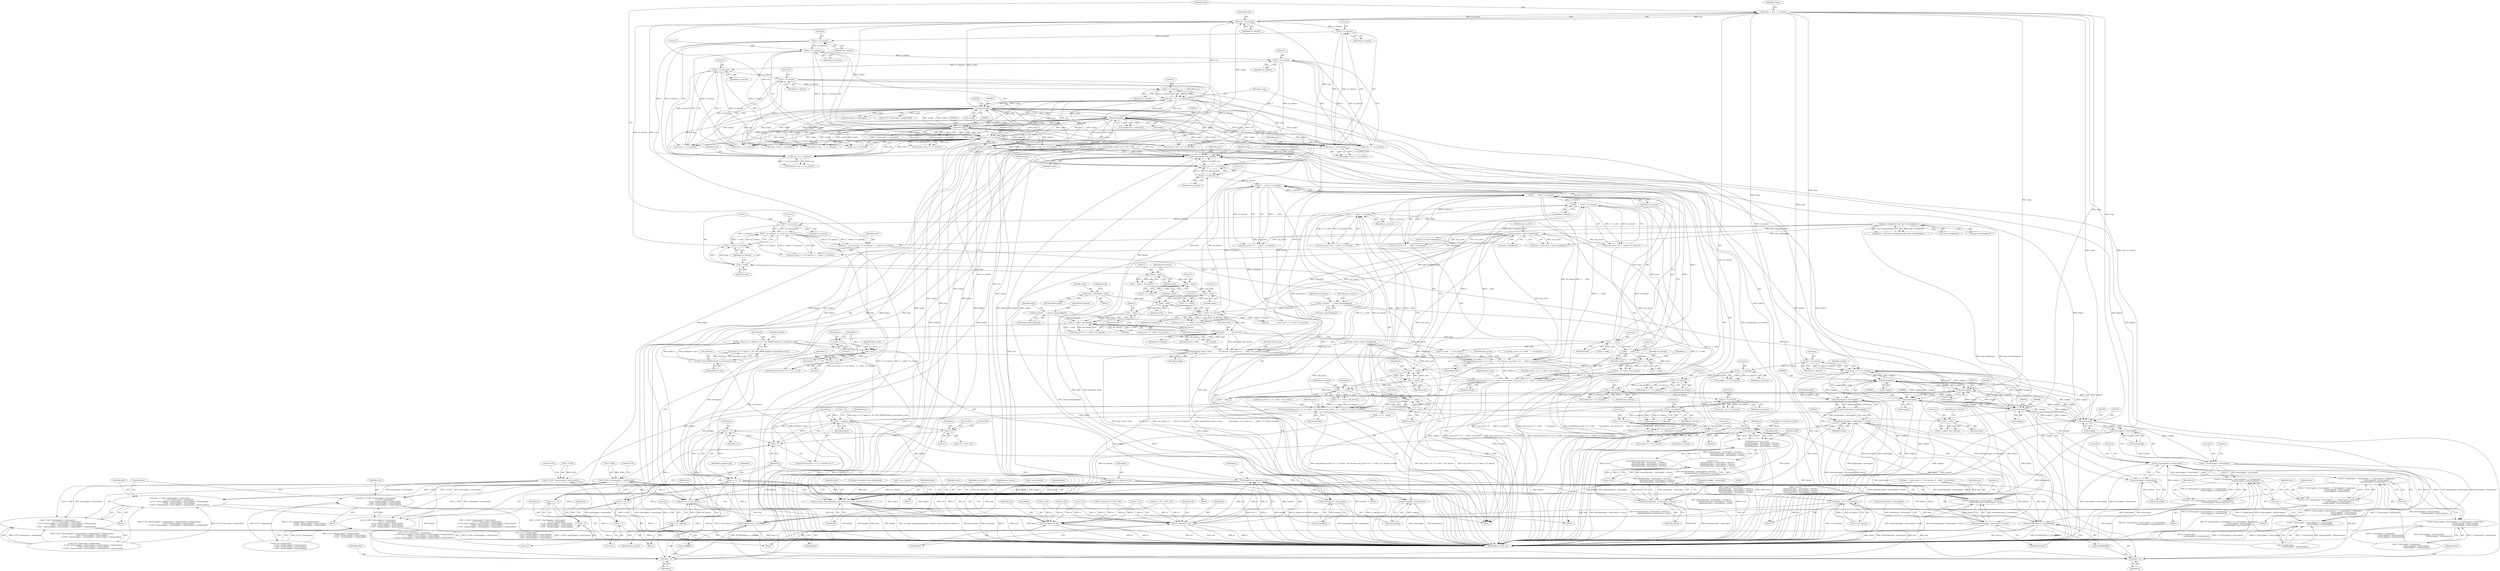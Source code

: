 digraph "0_FFmpeg_e43a0a232dbf6d3c161823c2e07c52e76227a1bc_5@integer" {
"1000508" [label="(Call,srcpp  = srcp - src_linesize)"];
"1000510" [label="(Call,srcp - src_linesize)"];
"1000779" [label="(Call,(int)srcp[x])"];
"1000622" [label="(Call,(int)srcp[x])"];
"1000956" [label="(Call,(int)srcp[x])"];
"1001081" [label="(Call,srcp   += 2 * src_linesize)"];
"1001083" [label="(Call,2 * src_linesize)"];
"1000557" [label="(Call,4 * src_linesize)"];
"1000550" [label="(Call,3 * src_linesize)"];
"1000543" [label="(Call,2 * src_linesize)"];
"1000531" [label="(Call,4 * src_linesize)"];
"1000524" [label="(Call,3 * src_linesize)"];
"1000517" [label="(Call,2 * src_linesize)"];
"1001123" [label="(Call,2 * src_linesize)"];
"1001118" [label="(Call,2 * src_linesize)"];
"1001113" [label="(Call,2 * src_linesize)"];
"1001108" [label="(Call,2 * src_linesize)"];
"1001103" [label="(Call,2 * src_linesize)"];
"1001098" [label="(Call,2 * src_linesize)"];
"1001093" [label="(Call,2 * src_linesize)"];
"1001088" [label="(Call,2 * src_linesize)"];
"1000529" [label="(Call,srcp - 4 * src_linesize)"];
"1000522" [label="(Call,srcp - 3 * src_linesize)"];
"1000515" [label="(Call,srcp - 2 * src_linesize)"];
"1000495" [label="(Call,srcp   = srcp_saved + 5 * src_linesize - (1 - order) * src_linesize)"];
"1000290" [label="(Call,srcp_saved = inpic->data[plane])"];
"1000251" [label="(Call,inpic->data[plane] && inpic->linesize[plane])"];
"1000499" [label="(Call,5 * src_linesize - (1 - order) * src_linesize)"];
"1000500" [label="(Call,5 * src_linesize)"];
"1000432" [label="(Call,(h - 3 - order) * src_linesize)"];
"1000433" [label="(Call,h - 3 - order)"];
"1000424" [label="(Call,h - 4 + order)"];
"1000413" [label="(Call,h - 1 - order)"];
"1000404" [label="(Call,h - 2 + order)"];
"1000349" [label="(Call,y < h)"];
"1000352" [label="(Call,y += 2)"];
"1000346" [label="(Call,y = 0)"];
"1000265" [label="(Call,h = plane == 0 ? inlink->h : FF_CEIL_RSHIFT(inlink->h, kerndeint->vsub))"];
"1000274" [label="(Call,FF_CEIL_RSHIFT(inlink->h, kerndeint->vsub))"];
"1000395" [label="(Call,3 -     order)"];
"1000379" [label="(Call,1 -     order)"];
"1000373" [label="(Call,order            * dst_linesize)"];
"1000341" [label="(Call,1 - order)"];
"1000332" [label="(Call,1 - order)"];
"1000186" [label="(Call,order  = kerndeint->order)"];
"1000587" [label="(Call,1 - order)"];
"1000578" [label="(Call,1 - order)"];
"1000569" [label="(Call,1 - order)"];
"1000504" [label="(Call,1 - order)"];
"1000453" [label="(Call,1 - order)"];
"1000435" [label="(Call,3 - order)"];
"1000415" [label="(Call,1 - order)"];
"1000367" [label="(Call,2 * dst_linesize)"];
"1000340" [label="(Call,(1 - order) * dst_linesize)"];
"1000320" [label="(Call,dst_linesize      = outpic->linesize[plane])"];
"1000412" [label="(Call,(h - 1 - order) * src_linesize)"];
"1000394" [label="(Call,(3 -     order) * src_linesize)"];
"1000378" [label="(Call,(1 -     order) * src_linesize)"];
"1000362" [label="(Call,2 * src_linesize)"];
"1000331" [label="(Call,(1 - order) * src_linesize)"];
"1000297" [label="(Call,src_linesize      = inpic->linesize[plane])"];
"1000503" [label="(Call,(1 - order) * src_linesize)"];
"1000637" [label="(Call,(int)srcpp[x])"];
"1000631" [label="(Call,(int)prvpp[x] - (int)srcpp[x])"];
"1000630" [label="(Call,abs((int)prvpp[x] - (int)srcpp[x]))"];
"1000629" [label="(Call,abs((int)prvpp[x] - (int)srcpp[x]) > thresh)"];
"1000606" [label="(Call,thresh == 0)"];
"1000605" [label="(Call,thresh == 0 || n == 0 ||\n                    (abs((int)prvp[x]  - (int)srcp[x])  > thresh) ||\n                    (abs((int)prvpp[x] - (int)srcpp[x]) > thresh) ||\n                    (abs((int)prvpn[x] - (int)srcpn[x]) > thresh))"];
"1000614" [label="(Call,abs((int)prvp[x]  - (int)srcp[x])  > thresh)"];
"1000613" [label="(Call,(abs((int)prvp[x]  - (int)srcp[x])  > thresh) ||\n                    (abs((int)prvpp[x] - (int)srcpp[x]) > thresh) ||\n                    (abs((int)prvpn[x] - (int)srcpn[x]) > thresh))"];
"1000609" [label="(Call,n == 0 ||\n                    (abs((int)prvp[x]  - (int)srcp[x])  > thresh) ||\n                    (abs((int)prvpp[x] - (int)srcpp[x]) > thresh) ||\n                    (abs((int)prvpn[x] - (int)srcpn[x]) > thresh))"];
"1000628" [label="(Call,(abs((int)prvpp[x] - (int)srcpp[x]) > thresh) ||\n                    (abs((int)prvpn[x] - (int)srcpn[x]) > thresh))"];
"1000643" [label="(Call,abs((int)prvpn[x] - (int)srcpn[x]) > thresh)"];
"1000765" [label="(Call,(int)srcpp[x])"];
"1000761" [label="(Call,+ 0.526 * ((int)srcpp[x] + (int)srcpn[x]))"];
"1000758" [label="(Call,valf = + 0.526 * ((int)srcpp[x] + (int)srcpn[x])\n                                    + 0.170 * ((int)srcp[x] + (int)prvp[x])\n                                    - 0.116 * ((int)srcppp[x] + (int)srcpnn[x] + (int)prvppp[x] + (int)prvpnn[x])\n                                    - 0.026 * ((int)srcp3p[x] + (int)srcp3n[x])\n                                    + 0.031 * ((int)srcp4p[x] + (int)srcp4n[x] + (int)prvp4p[x] + (int)prvp4n[x]))"];
"1000926" [label="(Call,av_clip(valf, lo, hi))"];
"1000922" [label="(Call,dstp[x] = av_clip(valf, lo, hi))"];
"1000356" [label="(Call,memcpy(dstp, srcp, bwidth))"];
"1000360" [label="(Call,srcp += 2 * src_linesize)"];
"1000365" [label="(Call,dstp += 2 * dst_linesize)"];
"1000370" [label="(Call,memcpy(dstp_saved + order            * dst_linesize, srcp_saved + (1 -     order) * src_linesize, bwidth))"];
"1000384" [label="(Call,memcpy(dstp_saved + (2 + order    )  * dst_linesize, srcp_saved + (3 -     order) * src_linesize, bwidth))"];
"1000400" [label="(Call,memcpy(dstp_saved + (h - 2 + order)  * dst_linesize, srcp_saved + (h - 1 - order) * src_linesize, bwidth))"];
"1000420" [label="(Call,memcpy(dstp_saved + (h - 4 + order)  * dst_linesize, srcp_saved + (h - 3 - order) * src_linesize, bwidth))"];
"1000598" [label="(Call,x < bwidth)"];
"1000601" [label="(Call,x++)"];
"1000663" [label="(Call,x & ~3)"];
"1000661" [label="(Call,g = x & ~3)"];
"1000669" [label="(Call,AV_WB32(dstp + g, 0xffffffff))"];
"1000670" [label="(Call,dstp + g)"];
"1000674" [label="(Call,x = g + 3)"];
"1000676" [label="(Call,g + 3)"];
"1000687" [label="(Call,AV_WB32(dstp + g, 0xeb80eb80))"];
"1000688" [label="(Call,dstp + g)"];
"1000692" [label="(Call,x = g + 3)"];
"1000694" [label="(Call,g + 3)"];
"1000731" [label="(Call,x & 1)"];
"1001145" [label="(Call,av_image_copy_plane(dstp, psrc_linesize, srcp, src_linesize, bwidth, h))"];
"1001126" [label="(Call,dstp   += 2 * dst_linesize)"];
"1000760" [label="(Call,+ 0.526 * ((int)srcpp[x] + (int)srcpn[x])\n                                    + 0.170 * ((int)srcp[x] + (int)prvp[x])\n                                    - 0.116 * ((int)srcppp[x] + (int)srcpnn[x] + (int)prvppp[x] + (int)prvpnn[x])\n                                    - 0.026 * ((int)srcp3p[x] + (int)srcp3n[x])\n                                    + 0.031 * ((int)srcp4p[x] + (int)srcp4n[x] + (int)prvp4p[x] + (int)prvp4n[x]))"];
"1000764" [label="(Call,(int)srcpp[x] + (int)srcpn[x])"];
"1000863" [label="(Call,(int)srcpp[x])"];
"1000859" [label="(Call,+ 0.526 * ((int)srcpp[x] + (int)srcpn[x]))"];
"1000856" [label="(Call,valf = + 0.526 * ((int)srcpp[x] + (int)srcpn[x])\n                                    + 0.170 * ((int)prvp[x])\n                                    - 0.116 * ((int)prvppp[x] + (int)prvpnn[x])\n                                    - 0.026 * ((int)srcp3p[x] + (int)srcp3n[x])\n                                    + 0.031 * ((int)prvp4p[x] + (int)prvp4p[x]))"];
"1000858" [label="(Call,+ 0.526 * ((int)srcpp[x] + (int)srcpn[x])\n                                    + 0.170 * ((int)prvp[x])\n                                    - 0.116 * ((int)prvppp[x] + (int)prvpnn[x])\n                                    - 0.026 * ((int)srcp3p[x] + (int)srcp3n[x])\n                                    + 0.031 * ((int)prvp4p[x] + (int)prvp4p[x]))"];
"1000862" [label="(Call,(int)srcpp[x] + (int)srcpn[x])"];
"1000942" [label="(Call,(int)srcpp[x])"];
"1000939" [label="(Call,8 * ((int)srcpp[x] + (int)srcpn[x]))"];
"1000937" [label="(Call,(8 * ((int)srcpp[x] + (int)srcpn[x]) + 2 * ((int)srcp[x] + (int)prvp[x])\n                                       - (int)(srcppp[x]) - (int)(srcpnn[x])\n                                       - (int)(prvppp[x]) - (int)(prvpnn[x])) >> 4)"];
"1000935" [label="(Call,val = (8 * ((int)srcpp[x] + (int)srcpn[x]) + 2 * ((int)srcp[x] + (int)prvp[x])\n                                       - (int)(srcppp[x]) - (int)(srcpnn[x])\n                                       - (int)(prvppp[x]) - (int)(prvpnn[x])) >> 4)"];
"1001033" [label="(Call,av_clip(val, lo, hi))"];
"1001029" [label="(Call,dstp[x] = av_clip(val, lo, hi))"];
"1000938" [label="(Call,8 * ((int)srcpp[x] + (int)srcpn[x]) + 2 * ((int)srcp[x] + (int)prvp[x])\n                                       - (int)(srcppp[x]) - (int)(srcpnn[x])\n                                       - (int)(prvppp[x]) - (int)(prvpnn[x]))"];
"1000941" [label="(Call,(int)srcpp[x] + (int)srcpn[x])"];
"1000999" [label="(Call,(int)srcpp[x])"];
"1000996" [label="(Call,8 * ((int)srcpp[x] + (int)srcpn[x]))"];
"1000994" [label="(Call,(8 * ((int)srcpp[x] + (int)srcpn[x]) + 2 * ((int)prvp[x])\n                                       - (int)(prvppp[x]) - (int)(prvpnn[x])) >> 4)"];
"1000992" [label="(Call,val = (8 * ((int)srcpp[x] + (int)srcpn[x]) + 2 * ((int)prvp[x])\n                                       - (int)(prvppp[x]) - (int)(prvpnn[x])) >> 4)"];
"1000995" [label="(Call,8 * ((int)srcpp[x] + (int)srcpn[x]) + 2 * ((int)prvp[x])\n                                       - (int)(prvppp[x]) - (int)(prvpnn[x]))"];
"1000998" [label="(Call,(int)srcpp[x] + (int)srcpn[x])"];
"1001086" [label="(Call,srcpp  += 2 * src_linesize)"];
"1000292" [label="(Call,inpic->data[plane])"];
"1001047" [label="(Identifier,prvp)"];
"1000862" [label="(Call,(int)srcpp[x] + (int)srcpn[x])"];
"1000257" [label="(Call,inpic->linesize[plane])"];
"1000422" [label="(Identifier,dstp_saved)"];
"1000610" [label="(Call,n == 0)"];
"1000373" [label="(Call,order            * dst_linesize)"];
"1001138" [label="(Call,dstp = kerndeint->tmp_data[plane])"];
"1001120" [label="(Identifier,src_linesize)"];
"1000858" [label="(Call,+ 0.526 * ((int)srcpp[x] + (int)srcpn[x])\n                                    + 0.170 * ((int)prvp[x])\n                                    - 0.116 * ((int)prvppp[x] + (int)prvpnn[x])\n                                    - 0.026 * ((int)srcp3p[x] + (int)srcp3n[x])\n                                    + 0.031 * ((int)prvp4p[x] + (int)prvp4p[x]))"];
"1000404" [label="(Call,h - 2 + order)"];
"1000511" [label="(Identifier,srcp)"];
"1000608" [label="(Literal,0)"];
"1001078" [label="(Call,2 * psrc_linesize)"];
"1000992" [label="(Call,val = (8 * ((int)srcpp[x] + (int)srcpn[x]) + 2 * ((int)prvp[x])\n                                       - (int)(prvppp[x]) - (int)(prvpnn[x])) >> 4)"];
"1000533" [label="(Identifier,src_linesize)"];
"1000873" [label="(Call,0.170 * ((int)prvp[x])\n                                    - 0.116 * ((int)prvppp[x] + (int)prvpnn[x])\n                                    - 0.026 * ((int)srcp3p[x] + (int)srcp3n[x])\n                                    + 0.031 * ((int)prvp4p[x] + (int)prvp4p[x]))"];
"1000328" [label="(Identifier,srcp)"];
"1000379" [label="(Call,1 -     order)"];
"1001095" [label="(Identifier,src_linesize)"];
"1000568" [label="(Call,(1 - order) * dst_linesize)"];
"1000734" [label="(Literal,240)"];
"1001131" [label="(Call,srcp = inpic->data[plane])"];
"1000321" [label="(Identifier,dst_linesize)"];
"1000923" [label="(Call,dstp[x])"];
"1000595" [label="(Call,x = 0)"];
"1000401" [label="(Call,dstp_saved + (h - 2 + order)  * dst_linesize)"];
"1001081" [label="(Call,srcp   += 2 * src_linesize)"];
"1000335" [label="(Identifier,src_linesize)"];
"1000297" [label="(Call,src_linesize      = inpic->linesize[plane])"];
"1000371" [label="(Call,dstp_saved + order            * dst_linesize)"];
"1000331" [label="(Call,(1 - order) * src_linesize)"];
"1001151" [label="(Identifier,h)"];
"1000432" [label="(Call,(h - 3 - order) * src_linesize)"];
"1000452" [label="(Call,(1 - order) * psrc_linesize)"];
"1000375" [label="(Identifier,dst_linesize)"];
"1000423" [label="(Call,(h - 4 + order)  * dst_linesize)"];
"1000361" [label="(Identifier,srcp)"];
"1000644" [label="(Call,abs((int)prvpn[x] - (int)srcpn[x]))"];
"1000994" [label="(Call,(8 * ((int)srcpp[x] + (int)srcpn[x]) + 2 * ((int)prvp[x])\n                                       - (int)(prvppp[x]) - (int)(prvpnn[x])) >> 4)"];
"1000731" [label="(Call,x & 1)"];
"1000941" [label="(Call,(int)srcpp[x] + (int)srcpn[x])"];
"1001028" [label="(Literal,4)"];
"1000497" [label="(Call,srcp_saved + 5 * src_linesize - (1 - order) * src_linesize)"];
"1000938" [label="(Call,8 * ((int)srcpp[x] + (int)srcpn[x]) + 2 * ((int)srcp[x] + (int)prvp[x])\n                                       - (int)(srcppp[x]) - (int)(srcpnn[x])\n                                       - (int)(prvppp[x]) - (int)(prvpnn[x]))"];
"1000281" [label="(Call,bwidth = kerndeint->tmp_bwidth[plane])"];
"1000749" [label="(Call,lo = 16)"];
"1000730" [label="(Call,x & 1 ? 240 : 235)"];
"1000767" [label="(Call,srcpp[x])"];
"1000360" [label="(Call,srcp += 2 * src_linesize)"];
"1000629" [label="(Call,abs((int)prvpp[x] - (int)srcpp[x]) > thresh)"];
"1000545" [label="(Identifier,src_linesize)"];
"1000600" [label="(Identifier,bwidth)"];
"1000553" [label="(Call,srcp4n = srcp + 4 * src_linesize)"];
"1001009" [label="(Call,2 * ((int)prvp[x])\n                                       - (int)(prvppp[x]) - (int)(prvpnn[x]))"];
"1001150" [label="(Identifier,bwidth)"];
"1000359" [label="(Identifier,bwidth)"];
"1000875" [label="(Literal,0.170)"];
"1000409" [label="(Identifier,dst_linesize)"];
"1000376" [label="(Call,srcp_saved + (1 -     order) * src_linesize)"];
"1000656" [label="(Identifier,thresh)"];
"1000282" [label="(Identifier,bwidth)"];
"1000692" [label="(Call,x = g + 3)"];
"1000368" [label="(Literal,2)"];
"1000516" [label="(Identifier,srcp)"];
"1000420" [label="(Call,memcpy(dstp_saved + (h - 4 + order)  * dst_linesize, srcp_saved + (h - 3 - order) * src_linesize, bwidth))"];
"1001086" [label="(Call,srcpp  += 2 * src_linesize)"];
"1000997" [label="(Literal,8)"];
"1001148" [label="(Identifier,srcp)"];
"1000662" [label="(Identifier,g)"];
"1000686" [label="(Block,)"];
"1000519" [label="(Identifier,src_linesize)"];
"1000364" [label="(Identifier,src_linesize)"];
"1000327" [label="(Call,srcp              = srcp_saved + (1 - order) * src_linesize)"];
"1000388" [label="(Call,2 + order)"];
"1000188" [label="(Call,kerndeint->order)"];
"1001084" [label="(Literal,2)"];
"1000526" [label="(Identifier,src_linesize)"];
"1001034" [label="(Identifier,val)"];
"1000332" [label="(Call,1 - order)"];
"1000775" [label="(Call,0.170 * ((int)srcp[x] + (int)prvp[x])\n                                    - 0.116 * ((int)srcppp[x] + (int)srcpnn[x] + (int)prvppp[x] + (int)prvpnn[x])\n                                    - 0.026 * ((int)srcp3p[x] + (int)srcp3n[x])\n                                    + 0.031 * ((int)srcp4p[x] + (int)srcp4n[x] + (int)prvp4p[x] + (int)prvp4n[x]))"];
"1000504" [label="(Call,1 - order)"];
"1000418" [label="(Identifier,src_linesize)"];
"1000616" [label="(Call,(int)prvp[x]  - (int)srcp[x])"];
"1000935" [label="(Call,val = (8 * ((int)srcpp[x] + (int)srcpn[x]) + 2 * ((int)srcp[x] + (int)prvp[x])\n                                       - (int)(srcppp[x]) - (int)(srcpnn[x])\n                                       - (int)(prvppp[x]) - (int)(prvpnn[x])) >> 4)"];
"1000419" [label="(Identifier,bwidth)"];
"1001088" [label="(Call,2 * src_linesize)"];
"1001039" [label="(Call,dstp[x] = srcp[x])"];
"1000187" [label="(Identifier,order)"];
"1000991" [label="(Block,)"];
"1001123" [label="(Call,2 * src_linesize)"];
"1000676" [label="(Call,g + 3)"];
"1001030" [label="(Call,dstp[x])"];
"1000455" [label="(Identifier,order)"];
"1000333" [label="(Literal,1)"];
"1000668" [label="(Block,)"];
"1000606" [label="(Call,thresh == 0)"];
"1001149" [label="(Identifier,src_linesize)"];
"1000534" [label="(Call,srcpn  = srcp + src_linesize)"];
"1000193" [label="(Identifier,map)"];
"1000583" [label="(Call,h - 5 - (1 - order))"];
"1000687" [label="(Call,AV_WB32(dstp + g, 0xeb80eb80))"];
"1000594" [label="(ControlStructure,for (x = 0; x < bwidth; x++))"];
"1000714" [label="(Call,hi = 255)"];
"1000717" [label="(Call,lo = 0)"];
"1000530" [label="(Identifier,srcp)"];
"1000381" [label="(Identifier,order)"];
"1001094" [label="(Literal,2)"];
"1000695" [label="(Identifier,g)"];
"1000855" [label="(Block,)"];
"1000548" [label="(Call,srcp + 3 * src_linesize)"];
"1000441" [label="(Identifier,prvp)"];
"1000275" [label="(Call,inlink->h)"];
"1000587" [label="(Call,1 - order)"];
"1000578" [label="(Call,1 - order)"];
"1000571" [label="(Identifier,order)"];
"1000395" [label="(Call,3 -     order)"];
"1000456" [label="(Identifier,psrc_linesize)"];
"1000503" [label="(Call,(1 - order) * src_linesize)"];
"1000758" [label="(Call,valf = + 0.526 * ((int)srcpp[x] + (int)srcpn[x])\n                                    + 0.170 * ((int)srcp[x] + (int)prvp[x])\n                                    - 0.116 * ((int)srcppp[x] + (int)srcpnn[x] + (int)prvppp[x] + (int)prvpnn[x])\n                                    - 0.026 * ((int)srcp3p[x] + (int)srcp3n[x])\n                                    + 0.031 * ((int)srcp4p[x] + (int)srcp4n[x] + (int)prvp4p[x] + (int)prvp4n[x]))"];
"1000495" [label="(Call,srcp   = srcp_saved + 5 * src_linesize - (1 - order) * src_linesize)"];
"1000252" [label="(Call,inpic->data[plane])"];
"1000513" [label="(Call,srcppp = srcp - 2 * src_linesize)"];
"1001105" [label="(Identifier,src_linesize)"];
"1001096" [label="(Call,srcp3p += 2 * src_linesize)"];
"1001118" [label="(Call,2 * src_linesize)"];
"1000251" [label="(Call,inpic->data[plane] && inpic->linesize[plane])"];
"1000406" [label="(Call,2 + order)"];
"1000672" [label="(Identifier,g)"];
"1001011" [label="(Literal,2)"];
"1000631" [label="(Call,(int)prvpp[x] - (int)srcpp[x])"];
"1000955" [label="(Call,(int)srcp[x] + (int)prvp[x])"];
"1001087" [label="(Identifier,srcpp)"];
"1000544" [label="(Literal,2)"];
"1000433" [label="(Call,h - 3 - order)"];
"1000400" [label="(Call,memcpy(dstp_saved + (h - 2 + order)  * dst_linesize, srcp_saved + (h - 1 - order) * src_linesize, bwidth))"];
"1000383" [label="(Identifier,bwidth)"];
"1000365" [label="(Call,dstp += 2 * dst_linesize)"];
"1000438" [label="(Identifier,src_linesize)"];
"1000288" [label="(Call,srcp = srcp_saved = inpic->data[plane])"];
"1000558" [label="(Literal,4)"];
"1000405" [label="(Identifier,h)"];
"1000351" [label="(Identifier,h)"];
"1000425" [label="(Identifier,h)"];
"1001147" [label="(Identifier,psrc_linesize)"];
"1001114" [label="(Literal,2)"];
"1000602" [label="(Identifier,x)"];
"1000305" [label="(Identifier,psrc_linesize)"];
"1000939" [label="(Call,8 * ((int)srcpp[x] + (int)srcpn[x]))"];
"1000931" [label="(Block,)"];
"1000532" [label="(Literal,4)"];
"1000329" [label="(Call,srcp_saved + (1 - order) * src_linesize)"];
"1001041" [label="(Identifier,dstp)"];
"1000993" [label="(Identifier,val)"];
"1000507" [label="(Identifier,src_linesize)"];
"1000757" [label="(Block,)"];
"1000274" [label="(Call,FF_CEIL_RSHIFT(inlink->h, kerndeint->vsub))"];
"1000524" [label="(Call,3 * src_linesize)"];
"1000336" [label="(Call,dstp              = dstp_saved + (1 - order) * dst_linesize)"];
"1000663" [label="(Call,x & ~3)"];
"1000342" [label="(Literal,1)"];
"1000569" [label="(Call,1 - order)"];
"1000559" [label="(Identifier,src_linesize)"];
"1000500" [label="(Call,5 * src_linesize)"];
"1000552" [label="(Identifier,src_linesize)"];
"1000424" [label="(Call,h - 4 + order)"];
"1000627" [label="(Identifier,thresh)"];
"1000660" [label="(Block,)"];
"1000518" [label="(Literal,2)"];
"1000502" [label="(Identifier,src_linesize)"];
"1000694" [label="(Call,g + 3)"];
"1001093" [label="(Call,2 * src_linesize)"];
"1000353" [label="(Identifier,y)"];
"1000754" [label="(Block,)"];
"1000508" [label="(Call,srcpp  = srcp - src_linesize)"];
"1000764" [label="(Call,(int)srcpp[x] + (int)srcpn[x])"];
"1000506" [label="(Identifier,order)"];
"1000322" [label="(Call,outpic->linesize[plane])"];
"1000350" [label="(Identifier,y)"];
"1001082" [label="(Identifier,srcp)"];
"1000434" [label="(Identifier,h)"];
"1000399" [label="(Identifier,bwidth)"];
"1000430" [label="(Call,srcp_saved + (h - 3 - order) * src_linesize)"];
"1000550" [label="(Call,3 * src_linesize)"];
"1000412" [label="(Call,(h - 1 - order) * src_linesize)"];
"1000357" [label="(Identifier,dstp)"];
"1000599" [label="(Identifier,x)"];
"1001109" [label="(Literal,2)"];
"1000415" [label="(Call,1 - order)"];
"1000615" [label="(Call,abs((int)prvp[x]  - (int)srcp[x]))"];
"1000509" [label="(Identifier,srcpp)"];
"1000349" [label="(Call,y < h)"];
"1000741" [label="(Call,hi = plane == 0 ? 235 : 240)"];
"1000362" [label="(Call,2 * src_linesize)"];
"1000186" [label="(Call,order  = kerndeint->order)"];
"1001098" [label="(Call,2 * src_linesize)"];
"1000386" [label="(Identifier,dstp_saved)"];
"1000380" [label="(Literal,1)"];
"1000661" [label="(Call,g = x & ~3)"];
"1000696" [label="(Literal,3)"];
"1000505" [label="(Literal,1)"];
"1000688" [label="(Call,dstp + g)"];
"1000290" [label="(Call,srcp_saved = inpic->data[plane])"];
"1000591" [label="(Identifier,y)"];
"1000664" [label="(Identifier,x)"];
"1000410" [label="(Call,srcp_saved + (h - 1 - order) * src_linesize)"];
"1001101" [label="(Call,srcp4p += 2 * src_linesize)"];
"1000952" [label="(Call,2 * ((int)srcp[x] + (int)prvp[x])\n                                       - (int)(srcppp[x]) - (int)(srcpnn[x])\n                                       - (int)(prvppp[x]) - (int)(prvpnn[x]))"];
"1000344" [label="(Identifier,dst_linesize)"];
"1000541" [label="(Call,srcp + 2 * src_linesize)"];
"1000265" [label="(Call,h = plane == 0 ? inlink->h : FF_CEIL_RSHIFT(inlink->h, kerndeint->vsub))"];
"1000690" [label="(Identifier,g)"];
"1000514" [label="(Identifier,srcppp)"];
"1000426" [label="(Call,4 + order)"];
"1001099" [label="(Literal,2)"];
"1000585" [label="(Call,5 - (1 - order))"];
"1000510" [label="(Call,srcp - src_linesize)"];
"1000924" [label="(Identifier,dstp)"];
"1000512" [label="(Identifier,src_linesize)"];
"1001091" [label="(Call,srcppp += 2 * src_linesize)"];
"1000593" [label="(Block,)"];
"1000291" [label="(Identifier,srcp_saved)"];
"1000496" [label="(Identifier,srcp)"];
"1001113" [label="(Call,2 * src_linesize)"];
"1000120" [label="(Block,)"];
"1000546" [label="(Call,srcp3n = srcp + 3 * src_linesize)"];
"1000588" [label="(Literal,1)"];
"1000642" [label="(Identifier,thresh)"];
"1000343" [label="(Identifier,order)"];
"1000378" [label="(Call,(1 -     order) * src_linesize)"];
"1000624" [label="(Call,srcp[x])"];
"1000436" [label="(Literal,3)"];
"1001108" [label="(Call,2 * src_linesize)"];
"1000345" [label="(ControlStructure,for (y = 0; y < h; y += 2))"];
"1001100" [label="(Identifier,src_linesize)"];
"1000936" [label="(Identifier,val)"];
"1000998" [label="(Call,(int)srcpp[x] + (int)srcpn[x])"];
"1000531" [label="(Call,4 * src_linesize)"];
"1000372" [label="(Identifier,dstp_saved)"];
"1000781" [label="(Call,srcp[x])"];
"1001115" [label="(Identifier,src_linesize)"];
"1000761" [label="(Call,+ 0.526 * ((int)srcpp[x] + (int)srcpn[x]))"];
"1000934" [label="(Block,)"];
"1001004" [label="(Call,(int)srcpn[x])"];
"1000856" [label="(Call,valf = + 0.526 * ((int)srcpp[x] + (int)srcpn[x])\n                                    + 0.170 * ((int)prvp[x])\n                                    - 0.116 * ((int)prvppp[x] + (int)prvpnn[x])\n                                    - 0.026 * ((int)srcp3p[x] + (int)srcp3n[x])\n                                    + 0.031 * ((int)prvp4p[x] + (int)prvp4p[x]))"];
"1000995" [label="(Call,8 * ((int)srcpp[x] + (int)srcpn[x]) + 2 * ((int)prvp[x])\n                                       - (int)(prvppp[x]) - (int)(prvpnn[x]))"];
"1000354" [label="(Literal,2)"];
"1000299" [label="(Call,inpic->linesize[plane])"];
"1000611" [label="(Identifier,n)"];
"1000539" [label="(Call,srcpnn = srcp + 2 * src_linesize)"];
"1000560" [label="(Call,dstp   = dstp_saved + 5 * dst_linesize - (1 - order) * dst_linesize)"];
"1000699" [label="(Call,dstp[x] = plane == 0 ? 235 : 128)"];
"1000421" [label="(Call,dstp_saved + (h - 4 + order)  * dst_linesize)"];
"1000613" [label="(Call,(abs((int)prvp[x]  - (int)srcp[x])  > thresh) ||\n                    (abs((int)prvpp[x] - (int)srcpp[x]) > thresh) ||\n                    (abs((int)prvpn[x] - (int)srcpn[x]) > thresh))"];
"1000999" [label="(Call,(int)srcpp[x])"];
"1000347" [label="(Identifier,y)"];
"1000338" [label="(Call,dstp_saved + (1 - order) * dst_linesize)"];
"1001111" [label="(Call,srcpnn += 2 * src_linesize)"];
"1000525" [label="(Literal,3)"];
"1000358" [label="(Identifier,srcp)"];
"1000689" [label="(Identifier,dstp)"];
"1000601" [label="(Call,x++)"];
"1000394" [label="(Call,(3 -     order) * src_linesize)"];
"1000865" [label="(Call,srcpp[x])"];
"1001119" [label="(Literal,2)"];
"1000515" [label="(Call,srcp - 2 * src_linesize)"];
"1000392" [label="(Call,srcp_saved + (3 -     order) * src_linesize)"];
"1001106" [label="(Call,srcpn  += 2 * src_linesize)"];
"1000278" [label="(Call,kerndeint->vsub)"];
"1001126" [label="(Call,dstp   += 2 * dst_linesize)"];
"1000674" [label="(Call,x = g + 3)"];
"1000667" [label="(Identifier,is_packed_rgb)"];
"1000989" [label="(Literal,4)"];
"1000413" [label="(Call,h - 1 - order)"];
"1000691" [label="(Literal,0xeb80eb80)"];
"1000374" [label="(Identifier,order)"];
"1000693" [label="(Identifier,x)"];
"1000576" [label="(Call,5 - (1 - order))"];
"1000416" [label="(Literal,1)"];
"1001029" [label="(Call,dstp[x] = av_clip(val, lo, hi))"];
"1001001" [label="(Call,srcpp[x])"];
"1001145" [label="(Call,av_image_copy_plane(dstp, psrc_linesize, srcp, src_linesize, bwidth, h))"];
"1000501" [label="(Literal,5)"];
"1001116" [label="(Call,srcp3n += 2 * src_linesize)"];
"1000632" [label="(Call,(int)prvpp[x])"];
"1000927" [label="(Identifier,valf)"];
"1000429" [label="(Identifier,dst_linesize)"];
"1000397" [label="(Identifier,order)"];
"1000580" [label="(Identifier,order)"];
"1000928" [label="(Identifier,lo)"];
"1000598" [label="(Call,x < bwidth)"];
"1000736" [label="(Call,lo = 16)"];
"1000363" [label="(Literal,2)"];
"1000770" [label="(Call,(int)srcpn[x])"];
"1000435" [label="(Call,3 - order)"];
"1001110" [label="(Identifier,src_linesize)"];
"1000366" [label="(Identifier,dstp)"];
"1000555" [label="(Call,srcp + 4 * src_linesize)"];
"1000572" [label="(Identifier,dst_linesize)"];
"1000385" [label="(Call,dstp_saved + (2 + order    )  * dst_linesize)"];
"1001159" [label="(MethodReturn,static int)"];
"1000522" [label="(Call,srcp - 3 * src_linesize)"];
"1000671" [label="(Identifier,dstp)"];
"1000944" [label="(Call,srcpp[x])"];
"1000609" [label="(Call,n == 0 ||\n                    (abs((int)prvp[x]  - (int)srcp[x])  > thresh) ||\n                    (abs((int)prvpp[x] - (int)srcpp[x]) > thresh) ||\n                    (abs((int)prvpn[x] - (int)srcpn[x]) > thresh))"];
"1000346" [label="(Call,y = 0)"];
"1000402" [label="(Identifier,dstp_saved)"];
"1000678" [label="(Literal,3)"];
"1000732" [label="(Identifier,x)"];
"1001085" [label="(Identifier,src_linesize)"];
"1000454" [label="(Literal,1)"];
"1000762" [label="(Call,+ 0.526)"];
"1000956" [label="(Call,(int)srcp[x])"];
"1000958" [label="(Call,srcp[x])"];
"1000639" [label="(Call,srcpp[x])"];
"1000313" [label="(Call,dstp_saved = outpic->data[plane])"];
"1001035" [label="(Identifier,lo)"];
"1000669" [label="(Call,AV_WB32(dstp + g, 0xffffffff))"];
"1000356" [label="(Call,memcpy(dstp, srcp, bwidth))"];
"1000675" [label="(Identifier,x)"];
"1000352" [label="(Call,y += 2)"];
"1000922" [label="(Call,dstp[x] = av_clip(valf, lo, hi))"];
"1000637" [label="(Call,(int)srcpp[x])"];
"1000942" [label="(Call,(int)srcpp[x])"];
"1000247" [label="(Call,plane < 4 && inpic->data[plane] && inpic->linesize[plane])"];
"1001124" [label="(Literal,2)"];
"1000929" [label="(Identifier,hi)"];
"1000334" [label="(Identifier,order)"];
"1000367" [label="(Call,2 * dst_linesize)"];
"1001103" [label="(Call,2 * src_linesize)"];
"1000947" [label="(Call,(int)srcpn[x])"];
"1000398" [label="(Identifier,src_linesize)"];
"1001036" [label="(Identifier,hi)"];
"1000940" [label="(Literal,8)"];
"1000760" [label="(Call,+ 0.526 * ((int)srcpp[x] + (int)srcpn[x])\n                                    + 0.170 * ((int)srcp[x] + (int)prvp[x])\n                                    - 0.116 * ((int)srcppp[x] + (int)srcpnn[x] + (int)prvppp[x] + (int)prvpnn[x])\n                                    - 0.026 * ((int)srcp3p[x] + (int)srcp3n[x])\n                                    + 0.031 * ((int)srcp4p[x] + (int)srcp4n[x] + (int)prvp4p[x] + (int)prvp4n[x]))"];
"1001125" [label="(Identifier,src_linesize)"];
"1000527" [label="(Call,srcp4p = srcp - 4 * src_linesize)"];
"1000414" [label="(Identifier,h)"];
"1000453" [label="(Call,1 - order)"];
"1000520" [label="(Call,srcp3p = srcp - 3 * src_linesize)"];
"1000340" [label="(Call,(1 - order) * dst_linesize)"];
"1001090" [label="(Identifier,src_linesize)"];
"1000492" [label="(Call,4 * psrc_linesize)"];
"1000264" [label="(Block,)"];
"1001092" [label="(Identifier,srcppp)"];
"1000765" [label="(Call,(int)srcpp[x])"];
"1000557" [label="(Call,4 * src_linesize)"];
"1000341" [label="(Call,1 - order)"];
"1000863" [label="(Call,(int)srcpp[x])"];
"1000263" [label="(Identifier,plane)"];
"1000614" [label="(Call,abs((int)prvp[x]  - (int)srcp[x])  > thresh)"];
"1001089" [label="(Literal,2)"];
"1000778" [label="(Call,(int)srcp[x] + (int)prvp[x])"];
"1000607" [label="(Identifier,thresh)"];
"1000670" [label="(Call,dstp + g)"];
"1000728" [label="(Call,hi = x & 1 ? 240 : 235)"];
"1000523" [label="(Identifier,srcp)"];
"1000926" [label="(Call,av_clip(valf, lo, hi))"];
"1000677" [label="(Identifier,g)"];
"1000348" [label="(Literal,0)"];
"1000387" [label="(Call,(2 + order    )  * dst_linesize)"];
"1000859" [label="(Call,+ 0.526 * ((int)srcpp[x] + (int)srcpn[x]))"];
"1000779" [label="(Call,(int)srcp[x])"];
"1000370" [label="(Call,memcpy(dstp_saved + order            * dst_linesize, srcp_saved + (1 -     order) * src_linesize, bwidth))"];
"1000437" [label="(Identifier,order)"];
"1001033" [label="(Call,av_clip(val, lo, hi))"];
"1000622" [label="(Call,(int)srcp[x])"];
"1000517" [label="(Call,2 * src_linesize)"];
"1001104" [label="(Literal,2)"];
"1000604" [label="(ControlStructure,if (thresh == 0 || n == 0 ||\n                    (abs((int)prvp[x]  - (int)srcp[x])  > thresh) ||\n                    (abs((int)prvpp[x] - (int)srcpp[x]) > thresh) ||\n                    (abs((int)prvpn[x] - (int)srcpn[x]) > thresh)))"];
"1000529" [label="(Call,srcp - 4 * src_linesize)"];
"1000733" [label="(Literal,1)"];
"1001146" [label="(Identifier,dstp)"];
"1001083" [label="(Call,2 * src_linesize)"];
"1000536" [label="(Call,srcp + src_linesize)"];
"1000777" [label="(Literal,0.170)"];
"1000320" [label="(Call,dst_linesize      = outpic->linesize[plane])"];
"1000860" [label="(Call,+ 0.526)"];
"1000776" [label="(Call,0.170 * ((int)srcp[x] + (int)prvp[x]))"];
"1000996" [label="(Call,8 * ((int)srcpp[x] + (int)srcpn[x]))"];
"1000937" [label="(Call,(8 * ((int)srcpp[x] + (int)srcpn[x]) + 2 * ((int)srcp[x] + (int)prvp[x])\n                                       - (int)(srcppp[x]) - (int)(srcpnn[x])\n                                       - (int)(prvppp[x]) - (int)(prvpnn[x])) >> 4)"];
"1001128" [label="(Call,2 * dst_linesize)"];
"1000665" [label="(Identifier,~3)"];
"1000417" [label="(Identifier,order)"];
"1001127" [label="(Identifier,dstp)"];
"1000543" [label="(Call,2 * src_linesize)"];
"1000403" [label="(Call,(h - 2 + order)  * dst_linesize)"];
"1000384" [label="(Call,memcpy(dstp_saved + (2 + order    )  * dst_linesize, srcp_saved + (3 -     order) * src_linesize, bwidth))"];
"1000579" [label="(Literal,1)"];
"1000759" [label="(Identifier,valf)"];
"1000369" [label="(Identifier,dst_linesize)"];
"1000439" [label="(Identifier,bwidth)"];
"1000382" [label="(Identifier,src_linesize)"];
"1000355" [label="(Block,)"];
"1000570" [label="(Literal,1)"];
"1000267" [label="(Call,plane == 0 ? inlink->h : FF_CEIL_RSHIFT(inlink->h, kerndeint->vsub))"];
"1000857" [label="(Identifier,valf)"];
"1000643" [label="(Call,abs((int)prvpn[x] - (int)srcpn[x]) > thresh)"];
"1000628" [label="(Call,(abs((int)prvpp[x] - (int)srcpp[x]) > thresh) ||\n                    (abs((int)prvpn[x] - (int)srcpn[x]) > thresh))"];
"1000180" [label="(Call,thresh = kerndeint->thresh)"];
"1000868" [label="(Call,(int)srcpn[x])"];
"1000499" [label="(Call,5 * src_linesize - (1 - order) * src_linesize)"];
"1000735" [label="(Literal,235)"];
"1000589" [label="(Identifier,order)"];
"1000298" [label="(Identifier,src_linesize)"];
"1000954" [label="(Literal,2)"];
"1000953" [label="(Call,2 * ((int)srcp[x] + (int)prvp[x]))"];
"1000396" [label="(Literal,3)"];
"1000266" [label="(Identifier,h)"];
"1000630" [label="(Call,abs((int)prvpp[x] - (int)srcpp[x]))"];
"1000659" [label="(Identifier,map)"];
"1000551" [label="(Literal,3)"];
"1001031" [label="(Identifier,dstp)"];
"1000673" [label="(Literal,0xffffffff)"];
"1001121" [label="(Call,srcp4n += 2 * src_linesize)"];
"1000605" [label="(Call,thresh == 0 || n == 0 ||\n                    (abs((int)prvp[x]  - (int)srcp[x])  > thresh) ||\n                    (abs((int)prvpp[x] - (int)srcpp[x]) > thresh) ||\n                    (abs((int)prvpn[x] - (int)srcpn[x]) > thresh))"];
"1000508" -> "1000264"  [label="AST: "];
"1000508" -> "1000510"  [label="CFG: "];
"1000509" -> "1000508"  [label="AST: "];
"1000510" -> "1000508"  [label="AST: "];
"1000514" -> "1000508"  [label="CFG: "];
"1000508" -> "1001159"  [label="DDG: srcpp"];
"1000508" -> "1001159"  [label="DDG: srcp - src_linesize"];
"1000510" -> "1000508"  [label="DDG: srcp"];
"1000510" -> "1000508"  [label="DDG: src_linesize"];
"1000508" -> "1000637"  [label="DDG: srcpp"];
"1000508" -> "1000765"  [label="DDG: srcpp"];
"1000508" -> "1000863"  [label="DDG: srcpp"];
"1000508" -> "1000942"  [label="DDG: srcpp"];
"1000508" -> "1000999"  [label="DDG: srcpp"];
"1000508" -> "1001086"  [label="DDG: srcpp"];
"1000510" -> "1000512"  [label="CFG: "];
"1000511" -> "1000510"  [label="AST: "];
"1000512" -> "1000510"  [label="AST: "];
"1000779" -> "1000510"  [label="DDG: srcp[x]"];
"1000495" -> "1000510"  [label="DDG: srcp"];
"1000622" -> "1000510"  [label="DDG: srcp[x]"];
"1000956" -> "1000510"  [label="DDG: srcp[x]"];
"1001081" -> "1000510"  [label="DDG: srcp"];
"1000529" -> "1000510"  [label="DDG: srcp"];
"1000503" -> "1000510"  [label="DDG: src_linesize"];
"1000510" -> "1000515"  [label="DDG: srcp"];
"1000510" -> "1000517"  [label="DDG: src_linesize"];
"1000779" -> "1000778"  [label="AST: "];
"1000779" -> "1000781"  [label="CFG: "];
"1000780" -> "1000779"  [label="AST: "];
"1000781" -> "1000779"  [label="AST: "];
"1000785" -> "1000779"  [label="CFG: "];
"1000779" -> "1001159"  [label="DDG: srcp[x]"];
"1000779" -> "1000356"  [label="DDG: srcp[x]"];
"1000779" -> "1000360"  [label="DDG: srcp[x]"];
"1000779" -> "1000515"  [label="DDG: srcp[x]"];
"1000779" -> "1000522"  [label="DDG: srcp[x]"];
"1000779" -> "1000529"  [label="DDG: srcp[x]"];
"1000779" -> "1000534"  [label="DDG: srcp[x]"];
"1000779" -> "1000536"  [label="DDG: srcp[x]"];
"1000779" -> "1000539"  [label="DDG: srcp[x]"];
"1000779" -> "1000541"  [label="DDG: srcp[x]"];
"1000779" -> "1000546"  [label="DDG: srcp[x]"];
"1000779" -> "1000548"  [label="DDG: srcp[x]"];
"1000779" -> "1000553"  [label="DDG: srcp[x]"];
"1000779" -> "1000555"  [label="DDG: srcp[x]"];
"1000779" -> "1000622"  [label="DDG: srcp[x]"];
"1000779" -> "1000776"  [label="DDG: srcp[x]"];
"1000779" -> "1000778"  [label="DDG: srcp[x]"];
"1000622" -> "1000779"  [label="DDG: srcp[x]"];
"1000956" -> "1000779"  [label="DDG: srcp[x]"];
"1001081" -> "1000779"  [label="DDG: srcp"];
"1000529" -> "1000779"  [label="DDG: srcp"];
"1000779" -> "1000956"  [label="DDG: srcp[x]"];
"1000779" -> "1001039"  [label="DDG: srcp[x]"];
"1000779" -> "1001081"  [label="DDG: srcp[x]"];
"1000779" -> "1001145"  [label="DDG: srcp[x]"];
"1000622" -> "1000616"  [label="AST: "];
"1000622" -> "1000624"  [label="CFG: "];
"1000623" -> "1000622"  [label="AST: "];
"1000624" -> "1000622"  [label="AST: "];
"1000616" -> "1000622"  [label="CFG: "];
"1000622" -> "1001159"  [label="DDG: srcp[x]"];
"1000622" -> "1000356"  [label="DDG: srcp[x]"];
"1000622" -> "1000360"  [label="DDG: srcp[x]"];
"1000622" -> "1000515"  [label="DDG: srcp[x]"];
"1000622" -> "1000522"  [label="DDG: srcp[x]"];
"1000622" -> "1000529"  [label="DDG: srcp[x]"];
"1000622" -> "1000534"  [label="DDG: srcp[x]"];
"1000622" -> "1000536"  [label="DDG: srcp[x]"];
"1000622" -> "1000539"  [label="DDG: srcp[x]"];
"1000622" -> "1000541"  [label="DDG: srcp[x]"];
"1000622" -> "1000546"  [label="DDG: srcp[x]"];
"1000622" -> "1000548"  [label="DDG: srcp[x]"];
"1000622" -> "1000553"  [label="DDG: srcp[x]"];
"1000622" -> "1000555"  [label="DDG: srcp[x]"];
"1000622" -> "1000616"  [label="DDG: srcp[x]"];
"1000956" -> "1000622"  [label="DDG: srcp[x]"];
"1001081" -> "1000622"  [label="DDG: srcp"];
"1000529" -> "1000622"  [label="DDG: srcp"];
"1000622" -> "1000956"  [label="DDG: srcp[x]"];
"1000622" -> "1001039"  [label="DDG: srcp[x]"];
"1000622" -> "1001081"  [label="DDG: srcp[x]"];
"1000622" -> "1001145"  [label="DDG: srcp[x]"];
"1000956" -> "1000955"  [label="AST: "];
"1000956" -> "1000958"  [label="CFG: "];
"1000957" -> "1000956"  [label="AST: "];
"1000958" -> "1000956"  [label="AST: "];
"1000962" -> "1000956"  [label="CFG: "];
"1000956" -> "1001159"  [label="DDG: srcp[x]"];
"1000956" -> "1000356"  [label="DDG: srcp[x]"];
"1000956" -> "1000360"  [label="DDG: srcp[x]"];
"1000956" -> "1000515"  [label="DDG: srcp[x]"];
"1000956" -> "1000522"  [label="DDG: srcp[x]"];
"1000956" -> "1000529"  [label="DDG: srcp[x]"];
"1000956" -> "1000534"  [label="DDG: srcp[x]"];
"1000956" -> "1000536"  [label="DDG: srcp[x]"];
"1000956" -> "1000539"  [label="DDG: srcp[x]"];
"1000956" -> "1000541"  [label="DDG: srcp[x]"];
"1000956" -> "1000546"  [label="DDG: srcp[x]"];
"1000956" -> "1000548"  [label="DDG: srcp[x]"];
"1000956" -> "1000553"  [label="DDG: srcp[x]"];
"1000956" -> "1000555"  [label="DDG: srcp[x]"];
"1000956" -> "1000953"  [label="DDG: srcp[x]"];
"1000956" -> "1000955"  [label="DDG: srcp[x]"];
"1001081" -> "1000956"  [label="DDG: srcp"];
"1000529" -> "1000956"  [label="DDG: srcp"];
"1000956" -> "1001039"  [label="DDG: srcp[x]"];
"1000956" -> "1001081"  [label="DDG: srcp[x]"];
"1000956" -> "1001145"  [label="DDG: srcp[x]"];
"1001081" -> "1000593"  [label="AST: "];
"1001081" -> "1001083"  [label="CFG: "];
"1001082" -> "1001081"  [label="AST: "];
"1001083" -> "1001081"  [label="AST: "];
"1001087" -> "1001081"  [label="CFG: "];
"1001081" -> "1000356"  [label="DDG: srcp"];
"1001081" -> "1000360"  [label="DDG: srcp"];
"1001081" -> "1000515"  [label="DDG: srcp"];
"1001081" -> "1000522"  [label="DDG: srcp"];
"1001081" -> "1000529"  [label="DDG: srcp"];
"1001081" -> "1001039"  [label="DDG: srcp"];
"1001083" -> "1001081"  [label="DDG: 2"];
"1001083" -> "1001081"  [label="DDG: src_linesize"];
"1000529" -> "1001081"  [label="DDG: srcp"];
"1001081" -> "1001145"  [label="DDG: srcp"];
"1001083" -> "1001085"  [label="CFG: "];
"1001084" -> "1001083"  [label="AST: "];
"1001085" -> "1001083"  [label="AST: "];
"1000557" -> "1001083"  [label="DDG: src_linesize"];
"1001123" -> "1001083"  [label="DDG: src_linesize"];
"1001083" -> "1001088"  [label="DDG: src_linesize"];
"1000557" -> "1000555"  [label="AST: "];
"1000557" -> "1000559"  [label="CFG: "];
"1000558" -> "1000557"  [label="AST: "];
"1000559" -> "1000557"  [label="AST: "];
"1000555" -> "1000557"  [label="CFG: "];
"1000557" -> "1000553"  [label="DDG: 4"];
"1000557" -> "1000553"  [label="DDG: src_linesize"];
"1000557" -> "1000555"  [label="DDG: 4"];
"1000557" -> "1000555"  [label="DDG: src_linesize"];
"1000550" -> "1000557"  [label="DDG: src_linesize"];
"1000557" -> "1001145"  [label="DDG: src_linesize"];
"1000550" -> "1000548"  [label="AST: "];
"1000550" -> "1000552"  [label="CFG: "];
"1000551" -> "1000550"  [label="AST: "];
"1000552" -> "1000550"  [label="AST: "];
"1000548" -> "1000550"  [label="CFG: "];
"1000550" -> "1000546"  [label="DDG: 3"];
"1000550" -> "1000546"  [label="DDG: src_linesize"];
"1000550" -> "1000548"  [label="DDG: 3"];
"1000550" -> "1000548"  [label="DDG: src_linesize"];
"1000543" -> "1000550"  [label="DDG: src_linesize"];
"1000543" -> "1000541"  [label="AST: "];
"1000543" -> "1000545"  [label="CFG: "];
"1000544" -> "1000543"  [label="AST: "];
"1000545" -> "1000543"  [label="AST: "];
"1000541" -> "1000543"  [label="CFG: "];
"1000543" -> "1000539"  [label="DDG: 2"];
"1000543" -> "1000539"  [label="DDG: src_linesize"];
"1000543" -> "1000541"  [label="DDG: 2"];
"1000543" -> "1000541"  [label="DDG: src_linesize"];
"1000531" -> "1000543"  [label="DDG: src_linesize"];
"1000531" -> "1000529"  [label="AST: "];
"1000531" -> "1000533"  [label="CFG: "];
"1000532" -> "1000531"  [label="AST: "];
"1000533" -> "1000531"  [label="AST: "];
"1000529" -> "1000531"  [label="CFG: "];
"1000531" -> "1000529"  [label="DDG: 4"];
"1000531" -> "1000529"  [label="DDG: src_linesize"];
"1000524" -> "1000531"  [label="DDG: src_linesize"];
"1000531" -> "1000534"  [label="DDG: src_linesize"];
"1000531" -> "1000536"  [label="DDG: src_linesize"];
"1000524" -> "1000522"  [label="AST: "];
"1000524" -> "1000526"  [label="CFG: "];
"1000525" -> "1000524"  [label="AST: "];
"1000526" -> "1000524"  [label="AST: "];
"1000522" -> "1000524"  [label="CFG: "];
"1000524" -> "1000522"  [label="DDG: 3"];
"1000524" -> "1000522"  [label="DDG: src_linesize"];
"1000517" -> "1000524"  [label="DDG: src_linesize"];
"1000517" -> "1000515"  [label="AST: "];
"1000517" -> "1000519"  [label="CFG: "];
"1000518" -> "1000517"  [label="AST: "];
"1000519" -> "1000517"  [label="AST: "];
"1000515" -> "1000517"  [label="CFG: "];
"1000517" -> "1000515"  [label="DDG: 2"];
"1000517" -> "1000515"  [label="DDG: src_linesize"];
"1001123" -> "1001121"  [label="AST: "];
"1001123" -> "1001125"  [label="CFG: "];
"1001124" -> "1001123"  [label="AST: "];
"1001125" -> "1001123"  [label="AST: "];
"1001121" -> "1001123"  [label="CFG: "];
"1001123" -> "1001121"  [label="DDG: 2"];
"1001123" -> "1001121"  [label="DDG: src_linesize"];
"1001118" -> "1001123"  [label="DDG: src_linesize"];
"1001123" -> "1001145"  [label="DDG: src_linesize"];
"1001118" -> "1001116"  [label="AST: "];
"1001118" -> "1001120"  [label="CFG: "];
"1001119" -> "1001118"  [label="AST: "];
"1001120" -> "1001118"  [label="AST: "];
"1001116" -> "1001118"  [label="CFG: "];
"1001118" -> "1001116"  [label="DDG: 2"];
"1001118" -> "1001116"  [label="DDG: src_linesize"];
"1001113" -> "1001118"  [label="DDG: src_linesize"];
"1001113" -> "1001111"  [label="AST: "];
"1001113" -> "1001115"  [label="CFG: "];
"1001114" -> "1001113"  [label="AST: "];
"1001115" -> "1001113"  [label="AST: "];
"1001111" -> "1001113"  [label="CFG: "];
"1001113" -> "1001111"  [label="DDG: 2"];
"1001113" -> "1001111"  [label="DDG: src_linesize"];
"1001108" -> "1001113"  [label="DDG: src_linesize"];
"1001108" -> "1001106"  [label="AST: "];
"1001108" -> "1001110"  [label="CFG: "];
"1001109" -> "1001108"  [label="AST: "];
"1001110" -> "1001108"  [label="AST: "];
"1001106" -> "1001108"  [label="CFG: "];
"1001108" -> "1001106"  [label="DDG: 2"];
"1001108" -> "1001106"  [label="DDG: src_linesize"];
"1001103" -> "1001108"  [label="DDG: src_linesize"];
"1001103" -> "1001101"  [label="AST: "];
"1001103" -> "1001105"  [label="CFG: "];
"1001104" -> "1001103"  [label="AST: "];
"1001105" -> "1001103"  [label="AST: "];
"1001101" -> "1001103"  [label="CFG: "];
"1001103" -> "1001101"  [label="DDG: 2"];
"1001103" -> "1001101"  [label="DDG: src_linesize"];
"1001098" -> "1001103"  [label="DDG: src_linesize"];
"1001098" -> "1001096"  [label="AST: "];
"1001098" -> "1001100"  [label="CFG: "];
"1001099" -> "1001098"  [label="AST: "];
"1001100" -> "1001098"  [label="AST: "];
"1001096" -> "1001098"  [label="CFG: "];
"1001098" -> "1001096"  [label="DDG: 2"];
"1001098" -> "1001096"  [label="DDG: src_linesize"];
"1001093" -> "1001098"  [label="DDG: src_linesize"];
"1001093" -> "1001091"  [label="AST: "];
"1001093" -> "1001095"  [label="CFG: "];
"1001094" -> "1001093"  [label="AST: "];
"1001095" -> "1001093"  [label="AST: "];
"1001091" -> "1001093"  [label="CFG: "];
"1001093" -> "1001091"  [label="DDG: 2"];
"1001093" -> "1001091"  [label="DDG: src_linesize"];
"1001088" -> "1001093"  [label="DDG: src_linesize"];
"1001088" -> "1001086"  [label="AST: "];
"1001088" -> "1001090"  [label="CFG: "];
"1001089" -> "1001088"  [label="AST: "];
"1001090" -> "1001088"  [label="AST: "];
"1001086" -> "1001088"  [label="CFG: "];
"1001088" -> "1001086"  [label="DDG: 2"];
"1001088" -> "1001086"  [label="DDG: src_linesize"];
"1000529" -> "1000527"  [label="AST: "];
"1000530" -> "1000529"  [label="AST: "];
"1000527" -> "1000529"  [label="CFG: "];
"1000529" -> "1000356"  [label="DDG: srcp"];
"1000529" -> "1000360"  [label="DDG: srcp"];
"1000529" -> "1000515"  [label="DDG: srcp"];
"1000529" -> "1000522"  [label="DDG: srcp"];
"1000529" -> "1000527"  [label="DDG: srcp"];
"1000529" -> "1000527"  [label="DDG: 4 * src_linesize"];
"1000522" -> "1000529"  [label="DDG: srcp"];
"1000529" -> "1000534"  [label="DDG: srcp"];
"1000529" -> "1000536"  [label="DDG: srcp"];
"1000529" -> "1000539"  [label="DDG: srcp"];
"1000529" -> "1000541"  [label="DDG: srcp"];
"1000529" -> "1000546"  [label="DDG: srcp"];
"1000529" -> "1000548"  [label="DDG: srcp"];
"1000529" -> "1000553"  [label="DDG: srcp"];
"1000529" -> "1000555"  [label="DDG: srcp"];
"1000529" -> "1001039"  [label="DDG: srcp"];
"1000529" -> "1001145"  [label="DDG: srcp"];
"1000522" -> "1000520"  [label="AST: "];
"1000523" -> "1000522"  [label="AST: "];
"1000520" -> "1000522"  [label="CFG: "];
"1000522" -> "1000520"  [label="DDG: srcp"];
"1000522" -> "1000520"  [label="DDG: 3 * src_linesize"];
"1000515" -> "1000522"  [label="DDG: srcp"];
"1000515" -> "1000513"  [label="AST: "];
"1000516" -> "1000515"  [label="AST: "];
"1000513" -> "1000515"  [label="CFG: "];
"1000515" -> "1000513"  [label="DDG: srcp"];
"1000515" -> "1000513"  [label="DDG: 2 * src_linesize"];
"1000495" -> "1000264"  [label="AST: "];
"1000495" -> "1000497"  [label="CFG: "];
"1000496" -> "1000495"  [label="AST: "];
"1000497" -> "1000495"  [label="AST: "];
"1000509" -> "1000495"  [label="CFG: "];
"1000495" -> "1001159"  [label="DDG: srcp_saved + 5 * src_linesize - (1 - order) * src_linesize"];
"1000290" -> "1000495"  [label="DDG: srcp_saved"];
"1000499" -> "1000495"  [label="DDG: 5 * src_linesize"];
"1000499" -> "1000495"  [label="DDG: (1 - order) * src_linesize"];
"1000290" -> "1000288"  [label="AST: "];
"1000290" -> "1000292"  [label="CFG: "];
"1000291" -> "1000290"  [label="AST: "];
"1000292" -> "1000290"  [label="AST: "];
"1000288" -> "1000290"  [label="CFG: "];
"1000290" -> "1000288"  [label="DDG: srcp_saved"];
"1000251" -> "1000290"  [label="DDG: inpic->data[plane]"];
"1000290" -> "1000327"  [label="DDG: srcp_saved"];
"1000290" -> "1000329"  [label="DDG: srcp_saved"];
"1000290" -> "1000370"  [label="DDG: srcp_saved"];
"1000290" -> "1000376"  [label="DDG: srcp_saved"];
"1000290" -> "1000384"  [label="DDG: srcp_saved"];
"1000290" -> "1000392"  [label="DDG: srcp_saved"];
"1000290" -> "1000400"  [label="DDG: srcp_saved"];
"1000290" -> "1000410"  [label="DDG: srcp_saved"];
"1000290" -> "1000420"  [label="DDG: srcp_saved"];
"1000290" -> "1000430"  [label="DDG: srcp_saved"];
"1000290" -> "1000497"  [label="DDG: srcp_saved"];
"1000251" -> "1000247"  [label="AST: "];
"1000251" -> "1000252"  [label="CFG: "];
"1000251" -> "1000257"  [label="CFG: "];
"1000252" -> "1000251"  [label="AST: "];
"1000257" -> "1000251"  [label="AST: "];
"1000247" -> "1000251"  [label="CFG: "];
"1000251" -> "1001159"  [label="DDG: inpic->data[plane]"];
"1000251" -> "1001159"  [label="DDG: inpic->linesize[plane]"];
"1000251" -> "1000247"  [label="DDG: inpic->data[plane]"];
"1000251" -> "1000247"  [label="DDG: inpic->linesize[plane]"];
"1000251" -> "1000288"  [label="DDG: inpic->data[plane]"];
"1000251" -> "1000297"  [label="DDG: inpic->linesize[plane]"];
"1000251" -> "1001131"  [label="DDG: inpic->data[plane]"];
"1000499" -> "1000497"  [label="AST: "];
"1000499" -> "1000503"  [label="CFG: "];
"1000500" -> "1000499"  [label="AST: "];
"1000503" -> "1000499"  [label="AST: "];
"1000497" -> "1000499"  [label="CFG: "];
"1000499" -> "1001159"  [label="DDG: (1 - order) * src_linesize"];
"1000499" -> "1001159"  [label="DDG: 5 * src_linesize"];
"1000499" -> "1000497"  [label="DDG: 5 * src_linesize"];
"1000499" -> "1000497"  [label="DDG: (1 - order) * src_linesize"];
"1000500" -> "1000499"  [label="DDG: 5"];
"1000500" -> "1000499"  [label="DDG: src_linesize"];
"1000503" -> "1000499"  [label="DDG: 1 - order"];
"1000503" -> "1000499"  [label="DDG: src_linesize"];
"1000500" -> "1000502"  [label="CFG: "];
"1000501" -> "1000500"  [label="AST: "];
"1000502" -> "1000500"  [label="AST: "];
"1000505" -> "1000500"  [label="CFG: "];
"1000432" -> "1000500"  [label="DDG: src_linesize"];
"1000500" -> "1000503"  [label="DDG: src_linesize"];
"1000432" -> "1000430"  [label="AST: "];
"1000432" -> "1000438"  [label="CFG: "];
"1000433" -> "1000432"  [label="AST: "];
"1000438" -> "1000432"  [label="AST: "];
"1000430" -> "1000432"  [label="CFG: "];
"1000432" -> "1001159"  [label="DDG: h - 3 - order"];
"1000432" -> "1000420"  [label="DDG: h - 3 - order"];
"1000432" -> "1000420"  [label="DDG: src_linesize"];
"1000432" -> "1000430"  [label="DDG: h - 3 - order"];
"1000432" -> "1000430"  [label="DDG: src_linesize"];
"1000433" -> "1000432"  [label="DDG: h"];
"1000433" -> "1000432"  [label="DDG: 3 - order"];
"1000412" -> "1000432"  [label="DDG: src_linesize"];
"1000433" -> "1000435"  [label="CFG: "];
"1000434" -> "1000433"  [label="AST: "];
"1000435" -> "1000433"  [label="AST: "];
"1000438" -> "1000433"  [label="CFG: "];
"1000433" -> "1001159"  [label="DDG: 3 - order"];
"1000424" -> "1000433"  [label="DDG: h"];
"1000435" -> "1000433"  [label="DDG: 3"];
"1000435" -> "1000433"  [label="DDG: order"];
"1000433" -> "1000583"  [label="DDG: h"];
"1000424" -> "1000423"  [label="AST: "];
"1000424" -> "1000426"  [label="CFG: "];
"1000425" -> "1000424"  [label="AST: "];
"1000426" -> "1000424"  [label="AST: "];
"1000429" -> "1000424"  [label="CFG: "];
"1000424" -> "1001159"  [label="DDG: 4 + order"];
"1000424" -> "1000423"  [label="DDG: h"];
"1000424" -> "1000423"  [label="DDG: 4 + order"];
"1000413" -> "1000424"  [label="DDG: h"];
"1000415" -> "1000424"  [label="DDG: order"];
"1000413" -> "1000412"  [label="AST: "];
"1000413" -> "1000415"  [label="CFG: "];
"1000414" -> "1000413"  [label="AST: "];
"1000415" -> "1000413"  [label="AST: "];
"1000418" -> "1000413"  [label="CFG: "];
"1000413" -> "1000412"  [label="DDG: h"];
"1000413" -> "1000412"  [label="DDG: 1 - order"];
"1000404" -> "1000413"  [label="DDG: h"];
"1000415" -> "1000413"  [label="DDG: 1"];
"1000415" -> "1000413"  [label="DDG: order"];
"1000404" -> "1000403"  [label="AST: "];
"1000404" -> "1000406"  [label="CFG: "];
"1000405" -> "1000404"  [label="AST: "];
"1000406" -> "1000404"  [label="AST: "];
"1000409" -> "1000404"  [label="CFG: "];
"1000404" -> "1001159"  [label="DDG: 2 + order"];
"1000404" -> "1000403"  [label="DDG: h"];
"1000404" -> "1000403"  [label="DDG: 2 + order"];
"1000349" -> "1000404"  [label="DDG: h"];
"1000395" -> "1000404"  [label="DDG: order"];
"1000349" -> "1000345"  [label="AST: "];
"1000349" -> "1000351"  [label="CFG: "];
"1000350" -> "1000349"  [label="AST: "];
"1000351" -> "1000349"  [label="AST: "];
"1000357" -> "1000349"  [label="CFG: "];
"1000372" -> "1000349"  [label="CFG: "];
"1000349" -> "1001159"  [label="DDG: y < h"];
"1000352" -> "1000349"  [label="DDG: y"];
"1000346" -> "1000349"  [label="DDG: y"];
"1000265" -> "1000349"  [label="DDG: h"];
"1000349" -> "1000352"  [label="DDG: y"];
"1000352" -> "1000345"  [label="AST: "];
"1000352" -> "1000354"  [label="CFG: "];
"1000353" -> "1000352"  [label="AST: "];
"1000354" -> "1000352"  [label="AST: "];
"1000350" -> "1000352"  [label="CFG: "];
"1000346" -> "1000345"  [label="AST: "];
"1000346" -> "1000348"  [label="CFG: "];
"1000347" -> "1000346"  [label="AST: "];
"1000348" -> "1000346"  [label="AST: "];
"1000350" -> "1000346"  [label="CFG: "];
"1000265" -> "1000264"  [label="AST: "];
"1000265" -> "1000267"  [label="CFG: "];
"1000266" -> "1000265"  [label="AST: "];
"1000267" -> "1000265"  [label="AST: "];
"1000282" -> "1000265"  [label="CFG: "];
"1000265" -> "1001159"  [label="DDG: plane == 0 ? inlink->h : FF_CEIL_RSHIFT(inlink->h, kerndeint->vsub)"];
"1000274" -> "1000265"  [label="DDG: inlink->h"];
"1000274" -> "1000265"  [label="DDG: kerndeint->vsub"];
"1000274" -> "1000267"  [label="AST: "];
"1000274" -> "1000278"  [label="CFG: "];
"1000275" -> "1000274"  [label="AST: "];
"1000278" -> "1000274"  [label="AST: "];
"1000267" -> "1000274"  [label="CFG: "];
"1000274" -> "1001159"  [label="DDG: kerndeint->vsub"];
"1000274" -> "1000267"  [label="DDG: inlink->h"];
"1000274" -> "1000267"  [label="DDG: kerndeint->vsub"];
"1000395" -> "1000394"  [label="AST: "];
"1000395" -> "1000397"  [label="CFG: "];
"1000396" -> "1000395"  [label="AST: "];
"1000397" -> "1000395"  [label="AST: "];
"1000398" -> "1000395"  [label="CFG: "];
"1000395" -> "1000394"  [label="DDG: 3"];
"1000395" -> "1000394"  [label="DDG: order"];
"1000379" -> "1000395"  [label="DDG: order"];
"1000395" -> "1000406"  [label="DDG: order"];
"1000395" -> "1000415"  [label="DDG: order"];
"1000379" -> "1000378"  [label="AST: "];
"1000379" -> "1000381"  [label="CFG: "];
"1000380" -> "1000379"  [label="AST: "];
"1000381" -> "1000379"  [label="AST: "];
"1000382" -> "1000379"  [label="CFG: "];
"1000379" -> "1000378"  [label="DDG: 1"];
"1000379" -> "1000378"  [label="DDG: order"];
"1000373" -> "1000379"  [label="DDG: order"];
"1000379" -> "1000387"  [label="DDG: order"];
"1000379" -> "1000388"  [label="DDG: order"];
"1000373" -> "1000371"  [label="AST: "];
"1000373" -> "1000375"  [label="CFG: "];
"1000374" -> "1000373"  [label="AST: "];
"1000375" -> "1000373"  [label="AST: "];
"1000371" -> "1000373"  [label="CFG: "];
"1000373" -> "1000370"  [label="DDG: order"];
"1000373" -> "1000370"  [label="DDG: dst_linesize"];
"1000373" -> "1000371"  [label="DDG: order"];
"1000373" -> "1000371"  [label="DDG: dst_linesize"];
"1000341" -> "1000373"  [label="DDG: order"];
"1000367" -> "1000373"  [label="DDG: dst_linesize"];
"1000340" -> "1000373"  [label="DDG: dst_linesize"];
"1000373" -> "1000387"  [label="DDG: dst_linesize"];
"1000341" -> "1000340"  [label="AST: "];
"1000341" -> "1000343"  [label="CFG: "];
"1000342" -> "1000341"  [label="AST: "];
"1000343" -> "1000341"  [label="AST: "];
"1000344" -> "1000341"  [label="CFG: "];
"1000341" -> "1000340"  [label="DDG: 1"];
"1000341" -> "1000340"  [label="DDG: order"];
"1000332" -> "1000341"  [label="DDG: order"];
"1000332" -> "1000331"  [label="AST: "];
"1000332" -> "1000334"  [label="CFG: "];
"1000333" -> "1000332"  [label="AST: "];
"1000334" -> "1000332"  [label="AST: "];
"1000335" -> "1000332"  [label="CFG: "];
"1000332" -> "1000331"  [label="DDG: 1"];
"1000332" -> "1000331"  [label="DDG: order"];
"1000186" -> "1000332"  [label="DDG: order"];
"1000587" -> "1000332"  [label="DDG: order"];
"1000186" -> "1000120"  [label="AST: "];
"1000186" -> "1000188"  [label="CFG: "];
"1000187" -> "1000186"  [label="AST: "];
"1000188" -> "1000186"  [label="AST: "];
"1000193" -> "1000186"  [label="CFG: "];
"1000186" -> "1001159"  [label="DDG: kerndeint->order"];
"1000186" -> "1001159"  [label="DDG: order"];
"1000587" -> "1000585"  [label="AST: "];
"1000587" -> "1000589"  [label="CFG: "];
"1000588" -> "1000587"  [label="AST: "];
"1000589" -> "1000587"  [label="AST: "];
"1000585" -> "1000587"  [label="CFG: "];
"1000587" -> "1001159"  [label="DDG: order"];
"1000587" -> "1000585"  [label="DDG: 1"];
"1000587" -> "1000585"  [label="DDG: order"];
"1000578" -> "1000587"  [label="DDG: order"];
"1000578" -> "1000576"  [label="AST: "];
"1000578" -> "1000580"  [label="CFG: "];
"1000579" -> "1000578"  [label="AST: "];
"1000580" -> "1000578"  [label="AST: "];
"1000576" -> "1000578"  [label="CFG: "];
"1000578" -> "1000576"  [label="DDG: 1"];
"1000578" -> "1000576"  [label="DDG: order"];
"1000569" -> "1000578"  [label="DDG: order"];
"1000569" -> "1000568"  [label="AST: "];
"1000569" -> "1000571"  [label="CFG: "];
"1000570" -> "1000569"  [label="AST: "];
"1000571" -> "1000569"  [label="AST: "];
"1000572" -> "1000569"  [label="CFG: "];
"1000569" -> "1000568"  [label="DDG: 1"];
"1000569" -> "1000568"  [label="DDG: order"];
"1000504" -> "1000569"  [label="DDG: order"];
"1000504" -> "1000503"  [label="AST: "];
"1000504" -> "1000506"  [label="CFG: "];
"1000505" -> "1000504"  [label="AST: "];
"1000506" -> "1000504"  [label="AST: "];
"1000507" -> "1000504"  [label="CFG: "];
"1000504" -> "1000503"  [label="DDG: 1"];
"1000504" -> "1000503"  [label="DDG: order"];
"1000453" -> "1000504"  [label="DDG: order"];
"1000453" -> "1000452"  [label="AST: "];
"1000453" -> "1000455"  [label="CFG: "];
"1000454" -> "1000453"  [label="AST: "];
"1000455" -> "1000453"  [label="AST: "];
"1000456" -> "1000453"  [label="CFG: "];
"1000453" -> "1000452"  [label="DDG: 1"];
"1000453" -> "1000452"  [label="DDG: order"];
"1000435" -> "1000453"  [label="DDG: order"];
"1000435" -> "1000437"  [label="CFG: "];
"1000436" -> "1000435"  [label="AST: "];
"1000437" -> "1000435"  [label="AST: "];
"1000415" -> "1000435"  [label="DDG: order"];
"1000415" -> "1000417"  [label="CFG: "];
"1000416" -> "1000415"  [label="AST: "];
"1000417" -> "1000415"  [label="AST: "];
"1000415" -> "1000426"  [label="DDG: order"];
"1000367" -> "1000365"  [label="AST: "];
"1000367" -> "1000369"  [label="CFG: "];
"1000368" -> "1000367"  [label="AST: "];
"1000369" -> "1000367"  [label="AST: "];
"1000365" -> "1000367"  [label="CFG: "];
"1000367" -> "1000365"  [label="DDG: 2"];
"1000367" -> "1000365"  [label="DDG: dst_linesize"];
"1000340" -> "1000367"  [label="DDG: dst_linesize"];
"1000340" -> "1000338"  [label="AST: "];
"1000340" -> "1000344"  [label="CFG: "];
"1000344" -> "1000340"  [label="AST: "];
"1000338" -> "1000340"  [label="CFG: "];
"1000340" -> "1000336"  [label="DDG: 1 - order"];
"1000340" -> "1000336"  [label="DDG: dst_linesize"];
"1000340" -> "1000338"  [label="DDG: 1 - order"];
"1000340" -> "1000338"  [label="DDG: dst_linesize"];
"1000320" -> "1000340"  [label="DDG: dst_linesize"];
"1000320" -> "1000264"  [label="AST: "];
"1000320" -> "1000322"  [label="CFG: "];
"1000321" -> "1000320"  [label="AST: "];
"1000322" -> "1000320"  [label="AST: "];
"1000328" -> "1000320"  [label="CFG: "];
"1000320" -> "1001159"  [label="DDG: outpic->linesize[plane]"];
"1000412" -> "1000410"  [label="AST: "];
"1000412" -> "1000418"  [label="CFG: "];
"1000418" -> "1000412"  [label="AST: "];
"1000410" -> "1000412"  [label="CFG: "];
"1000412" -> "1001159"  [label="DDG: h - 1 - order"];
"1000412" -> "1000400"  [label="DDG: h - 1 - order"];
"1000412" -> "1000400"  [label="DDG: src_linesize"];
"1000412" -> "1000410"  [label="DDG: h - 1 - order"];
"1000412" -> "1000410"  [label="DDG: src_linesize"];
"1000394" -> "1000412"  [label="DDG: src_linesize"];
"1000394" -> "1000392"  [label="AST: "];
"1000394" -> "1000398"  [label="CFG: "];
"1000398" -> "1000394"  [label="AST: "];
"1000392" -> "1000394"  [label="CFG: "];
"1000394" -> "1001159"  [label="DDG: 3 -     order"];
"1000394" -> "1000384"  [label="DDG: 3 -     order"];
"1000394" -> "1000384"  [label="DDG: src_linesize"];
"1000394" -> "1000392"  [label="DDG: 3 -     order"];
"1000394" -> "1000392"  [label="DDG: src_linesize"];
"1000378" -> "1000394"  [label="DDG: src_linesize"];
"1000378" -> "1000376"  [label="AST: "];
"1000378" -> "1000382"  [label="CFG: "];
"1000382" -> "1000378"  [label="AST: "];
"1000376" -> "1000378"  [label="CFG: "];
"1000378" -> "1001159"  [label="DDG: 1 -     order"];
"1000378" -> "1000370"  [label="DDG: 1 -     order"];
"1000378" -> "1000370"  [label="DDG: src_linesize"];
"1000378" -> "1000376"  [label="DDG: 1 -     order"];
"1000378" -> "1000376"  [label="DDG: src_linesize"];
"1000362" -> "1000378"  [label="DDG: src_linesize"];
"1000331" -> "1000378"  [label="DDG: src_linesize"];
"1000362" -> "1000360"  [label="AST: "];
"1000362" -> "1000364"  [label="CFG: "];
"1000363" -> "1000362"  [label="AST: "];
"1000364" -> "1000362"  [label="AST: "];
"1000360" -> "1000362"  [label="CFG: "];
"1000362" -> "1000360"  [label="DDG: 2"];
"1000362" -> "1000360"  [label="DDG: src_linesize"];
"1000331" -> "1000362"  [label="DDG: src_linesize"];
"1000331" -> "1000329"  [label="AST: "];
"1000331" -> "1000335"  [label="CFG: "];
"1000335" -> "1000331"  [label="AST: "];
"1000329" -> "1000331"  [label="CFG: "];
"1000331" -> "1000327"  [label="DDG: 1 - order"];
"1000331" -> "1000327"  [label="DDG: src_linesize"];
"1000331" -> "1000329"  [label="DDG: 1 - order"];
"1000331" -> "1000329"  [label="DDG: src_linesize"];
"1000297" -> "1000331"  [label="DDG: src_linesize"];
"1000297" -> "1000264"  [label="AST: "];
"1000297" -> "1000299"  [label="CFG: "];
"1000298" -> "1000297"  [label="AST: "];
"1000299" -> "1000297"  [label="AST: "];
"1000305" -> "1000297"  [label="CFG: "];
"1000297" -> "1001159"  [label="DDG: inpic->linesize[plane]"];
"1000503" -> "1000507"  [label="CFG: "];
"1000507" -> "1000503"  [label="AST: "];
"1000637" -> "1000631"  [label="AST: "];
"1000637" -> "1000639"  [label="CFG: "];
"1000638" -> "1000637"  [label="AST: "];
"1000639" -> "1000637"  [label="AST: "];
"1000631" -> "1000637"  [label="CFG: "];
"1000637" -> "1001159"  [label="DDG: srcpp[x]"];
"1000637" -> "1000631"  [label="DDG: srcpp[x]"];
"1001086" -> "1000637"  [label="DDG: srcpp"];
"1000765" -> "1000637"  [label="DDG: srcpp[x]"];
"1000999" -> "1000637"  [label="DDG: srcpp[x]"];
"1000942" -> "1000637"  [label="DDG: srcpp[x]"];
"1000863" -> "1000637"  [label="DDG: srcpp[x]"];
"1000637" -> "1000765"  [label="DDG: srcpp[x]"];
"1000637" -> "1000863"  [label="DDG: srcpp[x]"];
"1000637" -> "1000942"  [label="DDG: srcpp[x]"];
"1000637" -> "1000999"  [label="DDG: srcpp[x]"];
"1000637" -> "1001086"  [label="DDG: srcpp[x]"];
"1000631" -> "1000630"  [label="AST: "];
"1000632" -> "1000631"  [label="AST: "];
"1000630" -> "1000631"  [label="CFG: "];
"1000631" -> "1001159"  [label="DDG: (int)prvpp[x]"];
"1000631" -> "1001159"  [label="DDG: (int)srcpp[x]"];
"1000631" -> "1000630"  [label="DDG: (int)prvpp[x]"];
"1000631" -> "1000630"  [label="DDG: (int)srcpp[x]"];
"1000632" -> "1000631"  [label="DDG: prvpp[x]"];
"1000630" -> "1000629"  [label="AST: "];
"1000642" -> "1000630"  [label="CFG: "];
"1000630" -> "1001159"  [label="DDG: (int)prvpp[x] - (int)srcpp[x]"];
"1000630" -> "1000629"  [label="DDG: (int)prvpp[x] - (int)srcpp[x]"];
"1000629" -> "1000628"  [label="AST: "];
"1000629" -> "1000642"  [label="CFG: "];
"1000642" -> "1000629"  [label="AST: "];
"1000647" -> "1000629"  [label="CFG: "];
"1000628" -> "1000629"  [label="CFG: "];
"1000629" -> "1001159"  [label="DDG: abs((int)prvpp[x] - (int)srcpp[x])"];
"1000629" -> "1001159"  [label="DDG: thresh"];
"1000629" -> "1000606"  [label="DDG: thresh"];
"1000629" -> "1000628"  [label="DDG: abs((int)prvpp[x] - (int)srcpp[x])"];
"1000629" -> "1000628"  [label="DDG: thresh"];
"1000614" -> "1000629"  [label="DDG: thresh"];
"1000629" -> "1000643"  [label="DDG: thresh"];
"1000606" -> "1000605"  [label="AST: "];
"1000606" -> "1000608"  [label="CFG: "];
"1000607" -> "1000606"  [label="AST: "];
"1000608" -> "1000606"  [label="AST: "];
"1000611" -> "1000606"  [label="CFG: "];
"1000605" -> "1000606"  [label="CFG: "];
"1000606" -> "1001159"  [label="DDG: thresh"];
"1000606" -> "1000605"  [label="DDG: thresh"];
"1000606" -> "1000605"  [label="DDG: 0"];
"1000643" -> "1000606"  [label="DDG: thresh"];
"1000614" -> "1000606"  [label="DDG: thresh"];
"1000180" -> "1000606"  [label="DDG: thresh"];
"1000606" -> "1000614"  [label="DDG: thresh"];
"1000605" -> "1000604"  [label="AST: "];
"1000605" -> "1000609"  [label="CFG: "];
"1000609" -> "1000605"  [label="AST: "];
"1000659" -> "1000605"  [label="CFG: "];
"1001041" -> "1000605"  [label="CFG: "];
"1000605" -> "1001159"  [label="DDG: thresh == 0 || n == 0 ||\n                    (abs((int)prvp[x]  - (int)srcp[x])  > thresh) ||\n                    (abs((int)prvpp[x] - (int)srcpp[x]) > thresh) ||\n                    (abs((int)prvpn[x] - (int)srcpn[x]) > thresh)"];
"1000605" -> "1001159"  [label="DDG: thresh == 0"];
"1000605" -> "1001159"  [label="DDG: n == 0 ||\n                    (abs((int)prvp[x]  - (int)srcp[x])  > thresh) ||\n                    (abs((int)prvpp[x] - (int)srcpp[x]) > thresh) ||\n                    (abs((int)prvpn[x] - (int)srcpn[x]) > thresh)"];
"1000609" -> "1000605"  [label="DDG: n == 0"];
"1000609" -> "1000605"  [label="DDG: (abs((int)prvp[x]  - (int)srcp[x])  > thresh) ||\n                    (abs((int)prvpp[x] - (int)srcpp[x]) > thresh) ||\n                    (abs((int)prvpn[x] - (int)srcpn[x]) > thresh)"];
"1000614" -> "1000613"  [label="AST: "];
"1000614" -> "1000627"  [label="CFG: "];
"1000615" -> "1000614"  [label="AST: "];
"1000627" -> "1000614"  [label="AST: "];
"1000633" -> "1000614"  [label="CFG: "];
"1000613" -> "1000614"  [label="CFG: "];
"1000614" -> "1001159"  [label="DDG: thresh"];
"1000614" -> "1001159"  [label="DDG: abs((int)prvp[x]  - (int)srcp[x])"];
"1000614" -> "1000613"  [label="DDG: abs((int)prvp[x]  - (int)srcp[x])"];
"1000614" -> "1000613"  [label="DDG: thresh"];
"1000615" -> "1000614"  [label="DDG: (int)prvp[x]  - (int)srcp[x]"];
"1000613" -> "1000609"  [label="AST: "];
"1000613" -> "1000628"  [label="CFG: "];
"1000628" -> "1000613"  [label="AST: "];
"1000609" -> "1000613"  [label="CFG: "];
"1000613" -> "1001159"  [label="DDG: abs((int)prvp[x]  - (int)srcp[x])  > thresh"];
"1000613" -> "1001159"  [label="DDG: (abs((int)prvpp[x] - (int)srcpp[x]) > thresh) ||\n                    (abs((int)prvpn[x] - (int)srcpn[x]) > thresh)"];
"1000613" -> "1000609"  [label="DDG: abs((int)prvp[x]  - (int)srcp[x])  > thresh"];
"1000613" -> "1000609"  [label="DDG: (abs((int)prvpp[x] - (int)srcpp[x]) > thresh) ||\n                    (abs((int)prvpn[x] - (int)srcpn[x]) > thresh)"];
"1000628" -> "1000613"  [label="DDG: abs((int)prvpp[x] - (int)srcpp[x]) > thresh"];
"1000628" -> "1000613"  [label="DDG: abs((int)prvpn[x] - (int)srcpn[x]) > thresh"];
"1000609" -> "1000610"  [label="CFG: "];
"1000610" -> "1000609"  [label="AST: "];
"1000609" -> "1001159"  [label="DDG: (abs((int)prvp[x]  - (int)srcp[x])  > thresh) ||\n                    (abs((int)prvpp[x] - (int)srcpp[x]) > thresh) ||\n                    (abs((int)prvpn[x] - (int)srcpn[x]) > thresh)"];
"1000609" -> "1001159"  [label="DDG: n == 0"];
"1000610" -> "1000609"  [label="DDG: n"];
"1000610" -> "1000609"  [label="DDG: 0"];
"1000628" -> "1000643"  [label="CFG: "];
"1000643" -> "1000628"  [label="AST: "];
"1000628" -> "1001159"  [label="DDG: abs((int)prvpn[x] - (int)srcpn[x]) > thresh"];
"1000628" -> "1001159"  [label="DDG: abs((int)prvpp[x] - (int)srcpp[x]) > thresh"];
"1000643" -> "1000628"  [label="DDG: abs((int)prvpn[x] - (int)srcpn[x])"];
"1000643" -> "1000628"  [label="DDG: thresh"];
"1000643" -> "1000656"  [label="CFG: "];
"1000644" -> "1000643"  [label="AST: "];
"1000656" -> "1000643"  [label="AST: "];
"1000643" -> "1001159"  [label="DDG: thresh"];
"1000643" -> "1001159"  [label="DDG: abs((int)prvpn[x] - (int)srcpn[x])"];
"1000644" -> "1000643"  [label="DDG: (int)prvpn[x] - (int)srcpn[x]"];
"1000765" -> "1000764"  [label="AST: "];
"1000765" -> "1000767"  [label="CFG: "];
"1000766" -> "1000765"  [label="AST: "];
"1000767" -> "1000765"  [label="AST: "];
"1000771" -> "1000765"  [label="CFG: "];
"1000765" -> "1001159"  [label="DDG: srcpp[x]"];
"1000765" -> "1000761"  [label="DDG: srcpp[x]"];
"1000765" -> "1000764"  [label="DDG: srcpp[x]"];
"1001086" -> "1000765"  [label="DDG: srcpp"];
"1000999" -> "1000765"  [label="DDG: srcpp[x]"];
"1000942" -> "1000765"  [label="DDG: srcpp[x]"];
"1000863" -> "1000765"  [label="DDG: srcpp[x]"];
"1000765" -> "1000863"  [label="DDG: srcpp[x]"];
"1000765" -> "1000942"  [label="DDG: srcpp[x]"];
"1000765" -> "1000999"  [label="DDG: srcpp[x]"];
"1000765" -> "1001086"  [label="DDG: srcpp[x]"];
"1000761" -> "1000760"  [label="AST: "];
"1000761" -> "1000764"  [label="CFG: "];
"1000762" -> "1000761"  [label="AST: "];
"1000764" -> "1000761"  [label="AST: "];
"1000777" -> "1000761"  [label="CFG: "];
"1000761" -> "1001159"  [label="DDG: + 0.526"];
"1000761" -> "1001159"  [label="DDG: (int)srcpp[x] + (int)srcpn[x]"];
"1000761" -> "1000758"  [label="DDG: + 0.526"];
"1000761" -> "1000758"  [label="DDG: (int)srcpp[x] + (int)srcpn[x]"];
"1000761" -> "1000760"  [label="DDG: + 0.526"];
"1000761" -> "1000760"  [label="DDG: (int)srcpp[x] + (int)srcpn[x]"];
"1000762" -> "1000761"  [label="DDG: 0.526"];
"1000770" -> "1000761"  [label="DDG: srcpn[x]"];
"1000758" -> "1000757"  [label="AST: "];
"1000758" -> "1000760"  [label="CFG: "];
"1000759" -> "1000758"  [label="AST: "];
"1000760" -> "1000758"  [label="AST: "];
"1000924" -> "1000758"  [label="CFG: "];
"1000758" -> "1001159"  [label="DDG: + 0.526 * ((int)srcpp[x] + (int)srcpn[x])\n                                    + 0.170 * ((int)srcp[x] + (int)prvp[x])\n                                    - 0.116 * ((int)srcppp[x] + (int)srcpnn[x] + (int)prvppp[x] + (int)prvpnn[x])\n                                    - 0.026 * ((int)srcp3p[x] + (int)srcp3n[x])\n                                    + 0.031 * ((int)srcp4p[x] + (int)srcp4n[x] + (int)prvp4p[x] + (int)prvp4n[x])"];
"1000775" -> "1000758"  [label="DDG: 0.170 * ((int)srcp[x] + (int)prvp[x])"];
"1000775" -> "1000758"  [label="DDG: 0.116 * ((int)srcppp[x] + (int)srcpnn[x] + (int)prvppp[x] + (int)prvpnn[x])\n                                    - 0.026 * ((int)srcp3p[x] + (int)srcp3n[x])\n                                    + 0.031 * ((int)srcp4p[x] + (int)srcp4n[x] + (int)prvp4p[x] + (int)prvp4n[x])"];
"1000758" -> "1000926"  [label="DDG: valf"];
"1000926" -> "1000922"  [label="AST: "];
"1000926" -> "1000929"  [label="CFG: "];
"1000927" -> "1000926"  [label="AST: "];
"1000928" -> "1000926"  [label="AST: "];
"1000929" -> "1000926"  [label="AST: "];
"1000922" -> "1000926"  [label="CFG: "];
"1000926" -> "1001159"  [label="DDG: valf"];
"1000926" -> "1001159"  [label="DDG: hi"];
"1000926" -> "1001159"  [label="DDG: lo"];
"1000926" -> "1000922"  [label="DDG: valf"];
"1000926" -> "1000922"  [label="DDG: lo"];
"1000926" -> "1000922"  [label="DDG: hi"];
"1000856" -> "1000926"  [label="DDG: valf"];
"1000749" -> "1000926"  [label="DDG: lo"];
"1000717" -> "1000926"  [label="DDG: lo"];
"1000736" -> "1000926"  [label="DDG: lo"];
"1000741" -> "1000926"  [label="DDG: hi"];
"1000714" -> "1000926"  [label="DDG: hi"];
"1000728" -> "1000926"  [label="DDG: hi"];
"1000922" -> "1000754"  [label="AST: "];
"1000923" -> "1000922"  [label="AST: "];
"1000602" -> "1000922"  [label="CFG: "];
"1000922" -> "1001159"  [label="DDG: av_clip(valf, lo, hi)"];
"1000922" -> "1001159"  [label="DDG: dstp[x]"];
"1000922" -> "1000356"  [label="DDG: dstp[x]"];
"1000922" -> "1000365"  [label="DDG: dstp[x]"];
"1000922" -> "1000669"  [label="DDG: dstp[x]"];
"1000922" -> "1000670"  [label="DDG: dstp[x]"];
"1000922" -> "1000687"  [label="DDG: dstp[x]"];
"1000922" -> "1000688"  [label="DDG: dstp[x]"];
"1000922" -> "1001126"  [label="DDG: dstp[x]"];
"1000922" -> "1001145"  [label="DDG: dstp[x]"];
"1000356" -> "1000355"  [label="AST: "];
"1000356" -> "1000359"  [label="CFG: "];
"1000357" -> "1000356"  [label="AST: "];
"1000358" -> "1000356"  [label="AST: "];
"1000359" -> "1000356"  [label="AST: "];
"1000361" -> "1000356"  [label="CFG: "];
"1000356" -> "1001159"  [label="DDG: memcpy(dstp, srcp, bwidth)"];
"1000699" -> "1000356"  [label="DDG: dstp[x]"];
"1001039" -> "1000356"  [label="DDG: dstp[x]"];
"1001029" -> "1000356"  [label="DDG: dstp[x]"];
"1000365" -> "1000356"  [label="DDG: dstp"];
"1000336" -> "1000356"  [label="DDG: dstp"];
"1000360" -> "1000356"  [label="DDG: srcp"];
"1000327" -> "1000356"  [label="DDG: srcp"];
"1000281" -> "1000356"  [label="DDG: bwidth"];
"1000356" -> "1000360"  [label="DDG: srcp"];
"1000356" -> "1000365"  [label="DDG: dstp"];
"1000356" -> "1000370"  [label="DDG: bwidth"];
"1000360" -> "1000355"  [label="AST: "];
"1000361" -> "1000360"  [label="AST: "];
"1000366" -> "1000360"  [label="CFG: "];
"1000365" -> "1000355"  [label="AST: "];
"1000366" -> "1000365"  [label="AST: "];
"1000353" -> "1000365"  [label="CFG: "];
"1000365" -> "1001159"  [label="DDG: 2 * dst_linesize"];
"1000699" -> "1000365"  [label="DDG: dstp[x]"];
"1001039" -> "1000365"  [label="DDG: dstp[x]"];
"1001029" -> "1000365"  [label="DDG: dstp[x]"];
"1000370" -> "1000264"  [label="AST: "];
"1000370" -> "1000383"  [label="CFG: "];
"1000371" -> "1000370"  [label="AST: "];
"1000376" -> "1000370"  [label="AST: "];
"1000383" -> "1000370"  [label="AST: "];
"1000386" -> "1000370"  [label="CFG: "];
"1000370" -> "1001159"  [label="DDG: srcp_saved + (1 -     order) * src_linesize"];
"1000370" -> "1001159"  [label="DDG: memcpy(dstp_saved + order            * dst_linesize, srcp_saved + (1 -     order) * src_linesize, bwidth)"];
"1000370" -> "1001159"  [label="DDG: dstp_saved + order            * dst_linesize"];
"1000313" -> "1000370"  [label="DDG: dstp_saved"];
"1000281" -> "1000370"  [label="DDG: bwidth"];
"1000370" -> "1000384"  [label="DDG: bwidth"];
"1000384" -> "1000264"  [label="AST: "];
"1000384" -> "1000399"  [label="CFG: "];
"1000385" -> "1000384"  [label="AST: "];
"1000392" -> "1000384"  [label="AST: "];
"1000399" -> "1000384"  [label="AST: "];
"1000402" -> "1000384"  [label="CFG: "];
"1000384" -> "1001159"  [label="DDG: memcpy(dstp_saved + (2 + order    )  * dst_linesize, srcp_saved + (3 -     order) * src_linesize, bwidth)"];
"1000384" -> "1001159"  [label="DDG: srcp_saved + (3 -     order) * src_linesize"];
"1000384" -> "1001159"  [label="DDG: dstp_saved + (2 + order    )  * dst_linesize"];
"1000313" -> "1000384"  [label="DDG: dstp_saved"];
"1000387" -> "1000384"  [label="DDG: 2 + order"];
"1000387" -> "1000384"  [label="DDG: dst_linesize"];
"1000384" -> "1000400"  [label="DDG: bwidth"];
"1000400" -> "1000264"  [label="AST: "];
"1000400" -> "1000419"  [label="CFG: "];
"1000401" -> "1000400"  [label="AST: "];
"1000410" -> "1000400"  [label="AST: "];
"1000419" -> "1000400"  [label="AST: "];
"1000422" -> "1000400"  [label="CFG: "];
"1000400" -> "1001159"  [label="DDG: dstp_saved + (h - 2 + order)  * dst_linesize"];
"1000400" -> "1001159"  [label="DDG: memcpy(dstp_saved + (h - 2 + order)  * dst_linesize, srcp_saved + (h - 1 - order) * src_linesize, bwidth)"];
"1000400" -> "1001159"  [label="DDG: srcp_saved + (h - 1 - order) * src_linesize"];
"1000313" -> "1000400"  [label="DDG: dstp_saved"];
"1000403" -> "1000400"  [label="DDG: h - 2 + order"];
"1000403" -> "1000400"  [label="DDG: dst_linesize"];
"1000400" -> "1000420"  [label="DDG: bwidth"];
"1000420" -> "1000264"  [label="AST: "];
"1000420" -> "1000439"  [label="CFG: "];
"1000421" -> "1000420"  [label="AST: "];
"1000430" -> "1000420"  [label="AST: "];
"1000439" -> "1000420"  [label="AST: "];
"1000441" -> "1000420"  [label="CFG: "];
"1000420" -> "1001159"  [label="DDG: memcpy(dstp_saved + (h - 4 + order)  * dst_linesize, srcp_saved + (h - 3 - order) * src_linesize, bwidth)"];
"1000420" -> "1001159"  [label="DDG: dstp_saved + (h - 4 + order)  * dst_linesize"];
"1000420" -> "1001159"  [label="DDG: srcp_saved + (h - 3 - order) * src_linesize"];
"1000313" -> "1000420"  [label="DDG: dstp_saved"];
"1000423" -> "1000420"  [label="DDG: h - 4 + order"];
"1000423" -> "1000420"  [label="DDG: dst_linesize"];
"1000420" -> "1000598"  [label="DDG: bwidth"];
"1000420" -> "1001145"  [label="DDG: bwidth"];
"1000598" -> "1000594"  [label="AST: "];
"1000598" -> "1000600"  [label="CFG: "];
"1000599" -> "1000598"  [label="AST: "];
"1000600" -> "1000598"  [label="AST: "];
"1000607" -> "1000598"  [label="CFG: "];
"1001047" -> "1000598"  [label="CFG: "];
"1000598" -> "1001159"  [label="DDG: x"];
"1000598" -> "1001159"  [label="DDG: x < bwidth"];
"1000601" -> "1000598"  [label="DDG: x"];
"1000595" -> "1000598"  [label="DDG: x"];
"1000598" -> "1000601"  [label="DDG: x"];
"1000598" -> "1000663"  [label="DDG: x"];
"1000598" -> "1000731"  [label="DDG: x"];
"1000598" -> "1001145"  [label="DDG: bwidth"];
"1000601" -> "1000594"  [label="AST: "];
"1000601" -> "1000602"  [label="CFG: "];
"1000602" -> "1000601"  [label="AST: "];
"1000599" -> "1000601"  [label="CFG: "];
"1000692" -> "1000601"  [label="DDG: x"];
"1000663" -> "1000601"  [label="DDG: x"];
"1000674" -> "1000601"  [label="DDG: x"];
"1000731" -> "1000601"  [label="DDG: x"];
"1000663" -> "1000661"  [label="AST: "];
"1000663" -> "1000665"  [label="CFG: "];
"1000664" -> "1000663"  [label="AST: "];
"1000665" -> "1000663"  [label="AST: "];
"1000661" -> "1000663"  [label="CFG: "];
"1000663" -> "1001159"  [label="DDG: ~3"];
"1000663" -> "1000661"  [label="DDG: x"];
"1000663" -> "1000661"  [label="DDG: ~3"];
"1000661" -> "1000660"  [label="AST: "];
"1000662" -> "1000661"  [label="AST: "];
"1000667" -> "1000661"  [label="CFG: "];
"1000661" -> "1001159"  [label="DDG: x & ~3"];
"1000661" -> "1001159"  [label="DDG: g"];
"1000661" -> "1000669"  [label="DDG: g"];
"1000661" -> "1000670"  [label="DDG: g"];
"1000661" -> "1000674"  [label="DDG: g"];
"1000661" -> "1000676"  [label="DDG: g"];
"1000661" -> "1000687"  [label="DDG: g"];
"1000661" -> "1000688"  [label="DDG: g"];
"1000661" -> "1000692"  [label="DDG: g"];
"1000661" -> "1000694"  [label="DDG: g"];
"1000669" -> "1000668"  [label="AST: "];
"1000669" -> "1000673"  [label="CFG: "];
"1000670" -> "1000669"  [label="AST: "];
"1000673" -> "1000669"  [label="AST: "];
"1000675" -> "1000669"  [label="CFG: "];
"1000669" -> "1001159"  [label="DDG: dstp + g"];
"1000669" -> "1001159"  [label="DDG: AV_WB32(dstp + g, 0xffffffff)"];
"1000699" -> "1000669"  [label="DDG: dstp[x]"];
"1001126" -> "1000669"  [label="DDG: dstp"];
"1001029" -> "1000669"  [label="DDG: dstp[x]"];
"1000560" -> "1000669"  [label="DDG: dstp"];
"1001039" -> "1000669"  [label="DDG: dstp[x]"];
"1000670" -> "1000672"  [label="CFG: "];
"1000671" -> "1000670"  [label="AST: "];
"1000672" -> "1000670"  [label="AST: "];
"1000673" -> "1000670"  [label="CFG: "];
"1000699" -> "1000670"  [label="DDG: dstp[x]"];
"1001126" -> "1000670"  [label="DDG: dstp"];
"1001029" -> "1000670"  [label="DDG: dstp[x]"];
"1000560" -> "1000670"  [label="DDG: dstp"];
"1001039" -> "1000670"  [label="DDG: dstp[x]"];
"1000674" -> "1000668"  [label="AST: "];
"1000674" -> "1000676"  [label="CFG: "];
"1000675" -> "1000674"  [label="AST: "];
"1000676" -> "1000674"  [label="AST: "];
"1000602" -> "1000674"  [label="CFG: "];
"1000674" -> "1001159"  [label="DDG: g + 3"];
"1000676" -> "1000678"  [label="CFG: "];
"1000677" -> "1000676"  [label="AST: "];
"1000678" -> "1000676"  [label="AST: "];
"1000676" -> "1001159"  [label="DDG: g"];
"1000687" -> "1000686"  [label="AST: "];
"1000687" -> "1000691"  [label="CFG: "];
"1000688" -> "1000687"  [label="AST: "];
"1000691" -> "1000687"  [label="AST: "];
"1000693" -> "1000687"  [label="CFG: "];
"1000687" -> "1001159"  [label="DDG: AV_WB32(dstp + g, 0xeb80eb80)"];
"1000687" -> "1001159"  [label="DDG: dstp + g"];
"1000699" -> "1000687"  [label="DDG: dstp[x]"];
"1001126" -> "1000687"  [label="DDG: dstp"];
"1001029" -> "1000687"  [label="DDG: dstp[x]"];
"1000560" -> "1000687"  [label="DDG: dstp"];
"1001039" -> "1000687"  [label="DDG: dstp[x]"];
"1000688" -> "1000690"  [label="CFG: "];
"1000689" -> "1000688"  [label="AST: "];
"1000690" -> "1000688"  [label="AST: "];
"1000691" -> "1000688"  [label="CFG: "];
"1000699" -> "1000688"  [label="DDG: dstp[x]"];
"1001126" -> "1000688"  [label="DDG: dstp"];
"1001029" -> "1000688"  [label="DDG: dstp[x]"];
"1000560" -> "1000688"  [label="DDG: dstp"];
"1001039" -> "1000688"  [label="DDG: dstp[x]"];
"1000692" -> "1000686"  [label="AST: "];
"1000692" -> "1000694"  [label="CFG: "];
"1000693" -> "1000692"  [label="AST: "];
"1000694" -> "1000692"  [label="AST: "];
"1000602" -> "1000692"  [label="CFG: "];
"1000692" -> "1001159"  [label="DDG: g + 3"];
"1000694" -> "1000696"  [label="CFG: "];
"1000695" -> "1000694"  [label="AST: "];
"1000696" -> "1000694"  [label="AST: "];
"1000694" -> "1001159"  [label="DDG: g"];
"1000731" -> "1000730"  [label="AST: "];
"1000731" -> "1000733"  [label="CFG: "];
"1000732" -> "1000731"  [label="AST: "];
"1000733" -> "1000731"  [label="AST: "];
"1000734" -> "1000731"  [label="CFG: "];
"1000735" -> "1000731"  [label="CFG: "];
"1001145" -> "1000264"  [label="AST: "];
"1001145" -> "1001151"  [label="CFG: "];
"1001146" -> "1001145"  [label="AST: "];
"1001147" -> "1001145"  [label="AST: "];
"1001148" -> "1001145"  [label="AST: "];
"1001149" -> "1001145"  [label="AST: "];
"1001150" -> "1001145"  [label="AST: "];
"1001151" -> "1001145"  [label="AST: "];
"1000263" -> "1001145"  [label="CFG: "];
"1001145" -> "1001159"  [label="DDG: h"];
"1001145" -> "1001159"  [label="DDG: srcp"];
"1001145" -> "1001159"  [label="DDG: dstp"];
"1001145" -> "1001159"  [label="DDG: bwidth"];
"1001145" -> "1001159"  [label="DDG: av_image_copy_plane(dstp, psrc_linesize, srcp, src_linesize, bwidth, h)"];
"1001145" -> "1001159"  [label="DDG: psrc_linesize"];
"1001145" -> "1001159"  [label="DDG: src_linesize"];
"1000699" -> "1001145"  [label="DDG: dstp[x]"];
"1001039" -> "1001145"  [label="DDG: dstp[x]"];
"1001138" -> "1001145"  [label="DDG: dstp"];
"1001029" -> "1001145"  [label="DDG: dstp[x]"];
"1001078" -> "1001145"  [label="DDG: psrc_linesize"];
"1000492" -> "1001145"  [label="DDG: psrc_linesize"];
"1001131" -> "1001145"  [label="DDG: srcp"];
"1000583" -> "1001145"  [label="DDG: h"];
"1001126" -> "1000593"  [label="AST: "];
"1001126" -> "1001128"  [label="CFG: "];
"1001127" -> "1001126"  [label="AST: "];
"1001128" -> "1001126"  [label="AST: "];
"1000591" -> "1001126"  [label="CFG: "];
"1001126" -> "1001159"  [label="DDG: 2 * dst_linesize"];
"1001128" -> "1001126"  [label="DDG: 2"];
"1001128" -> "1001126"  [label="DDG: dst_linesize"];
"1000699" -> "1001126"  [label="DDG: dstp[x]"];
"1001029" -> "1001126"  [label="DDG: dstp[x]"];
"1000560" -> "1001126"  [label="DDG: dstp"];
"1001039" -> "1001126"  [label="DDG: dstp[x]"];
"1000760" -> "1000775"  [label="CFG: "];
"1000775" -> "1000760"  [label="AST: "];
"1000760" -> "1001159"  [label="DDG: + 0.526 * ((int)srcpp[x] + (int)srcpn[x])"];
"1000760" -> "1001159"  [label="DDG: 0.170 * ((int)srcp[x] + (int)prvp[x])\n                                    - 0.116 * ((int)srcppp[x] + (int)srcpnn[x] + (int)prvppp[x] + (int)prvpnn[x])\n                                    - 0.026 * ((int)srcp3p[x] + (int)srcp3n[x])\n                                    + 0.031 * ((int)srcp4p[x] + (int)srcp4n[x] + (int)prvp4p[x] + (int)prvp4n[x])"];
"1000775" -> "1000760"  [label="DDG: 0.170 * ((int)srcp[x] + (int)prvp[x])"];
"1000775" -> "1000760"  [label="DDG: 0.116 * ((int)srcppp[x] + (int)srcpnn[x] + (int)prvppp[x] + (int)prvpnn[x])\n                                    - 0.026 * ((int)srcp3p[x] + (int)srcp3n[x])\n                                    + 0.031 * ((int)srcp4p[x] + (int)srcp4n[x] + (int)prvp4p[x] + (int)prvp4n[x])"];
"1000764" -> "1000770"  [label="CFG: "];
"1000770" -> "1000764"  [label="AST: "];
"1000764" -> "1001159"  [label="DDG: (int)srcpn[x]"];
"1000764" -> "1001159"  [label="DDG: (int)srcpp[x]"];
"1000770" -> "1000764"  [label="DDG: srcpn[x]"];
"1000863" -> "1000862"  [label="AST: "];
"1000863" -> "1000865"  [label="CFG: "];
"1000864" -> "1000863"  [label="AST: "];
"1000865" -> "1000863"  [label="AST: "];
"1000869" -> "1000863"  [label="CFG: "];
"1000863" -> "1001159"  [label="DDG: srcpp[x]"];
"1000863" -> "1000859"  [label="DDG: srcpp[x]"];
"1000863" -> "1000862"  [label="DDG: srcpp[x]"];
"1001086" -> "1000863"  [label="DDG: srcpp"];
"1000999" -> "1000863"  [label="DDG: srcpp[x]"];
"1000942" -> "1000863"  [label="DDG: srcpp[x]"];
"1000863" -> "1000942"  [label="DDG: srcpp[x]"];
"1000863" -> "1000999"  [label="DDG: srcpp[x]"];
"1000863" -> "1001086"  [label="DDG: srcpp[x]"];
"1000859" -> "1000858"  [label="AST: "];
"1000859" -> "1000862"  [label="CFG: "];
"1000860" -> "1000859"  [label="AST: "];
"1000862" -> "1000859"  [label="AST: "];
"1000875" -> "1000859"  [label="CFG: "];
"1000859" -> "1001159"  [label="DDG: + 0.526"];
"1000859" -> "1001159"  [label="DDG: (int)srcpp[x] + (int)srcpn[x]"];
"1000859" -> "1000856"  [label="DDG: + 0.526"];
"1000859" -> "1000856"  [label="DDG: (int)srcpp[x] + (int)srcpn[x]"];
"1000859" -> "1000858"  [label="DDG: + 0.526"];
"1000859" -> "1000858"  [label="DDG: (int)srcpp[x] + (int)srcpn[x]"];
"1000860" -> "1000859"  [label="DDG: 0.526"];
"1000868" -> "1000859"  [label="DDG: srcpn[x]"];
"1000856" -> "1000855"  [label="AST: "];
"1000856" -> "1000858"  [label="CFG: "];
"1000857" -> "1000856"  [label="AST: "];
"1000858" -> "1000856"  [label="AST: "];
"1000924" -> "1000856"  [label="CFG: "];
"1000856" -> "1001159"  [label="DDG: + 0.526 * ((int)srcpp[x] + (int)srcpn[x])\n                                    + 0.170 * ((int)prvp[x])\n                                    - 0.116 * ((int)prvppp[x] + (int)prvpnn[x])\n                                    - 0.026 * ((int)srcp3p[x] + (int)srcp3n[x])\n                                    + 0.031 * ((int)prvp4p[x] + (int)prvp4p[x])"];
"1000873" -> "1000856"  [label="DDG: 0.170 * ((int)prvp[x])"];
"1000873" -> "1000856"  [label="DDG: 0.116 * ((int)prvppp[x] + (int)prvpnn[x])\n                                    - 0.026 * ((int)srcp3p[x] + (int)srcp3n[x])\n                                    + 0.031 * ((int)prvp4p[x] + (int)prvp4p[x])"];
"1000858" -> "1000873"  [label="CFG: "];
"1000873" -> "1000858"  [label="AST: "];
"1000858" -> "1001159"  [label="DDG: + 0.526 * ((int)srcpp[x] + (int)srcpn[x])"];
"1000858" -> "1001159"  [label="DDG: 0.170 * ((int)prvp[x])\n                                    - 0.116 * ((int)prvppp[x] + (int)prvpnn[x])\n                                    - 0.026 * ((int)srcp3p[x] + (int)srcp3n[x])\n                                    + 0.031 * ((int)prvp4p[x] + (int)prvp4p[x])"];
"1000873" -> "1000858"  [label="DDG: 0.170 * ((int)prvp[x])"];
"1000873" -> "1000858"  [label="DDG: 0.116 * ((int)prvppp[x] + (int)prvpnn[x])\n                                    - 0.026 * ((int)srcp3p[x] + (int)srcp3n[x])\n                                    + 0.031 * ((int)prvp4p[x] + (int)prvp4p[x])"];
"1000862" -> "1000868"  [label="CFG: "];
"1000868" -> "1000862"  [label="AST: "];
"1000862" -> "1001159"  [label="DDG: (int)srcpp[x]"];
"1000862" -> "1001159"  [label="DDG: (int)srcpn[x]"];
"1000868" -> "1000862"  [label="DDG: srcpn[x]"];
"1000942" -> "1000941"  [label="AST: "];
"1000942" -> "1000944"  [label="CFG: "];
"1000943" -> "1000942"  [label="AST: "];
"1000944" -> "1000942"  [label="AST: "];
"1000948" -> "1000942"  [label="CFG: "];
"1000942" -> "1001159"  [label="DDG: srcpp[x]"];
"1000942" -> "1000939"  [label="DDG: srcpp[x]"];
"1000942" -> "1000941"  [label="DDG: srcpp[x]"];
"1001086" -> "1000942"  [label="DDG: srcpp"];
"1000999" -> "1000942"  [label="DDG: srcpp[x]"];
"1000942" -> "1000999"  [label="DDG: srcpp[x]"];
"1000942" -> "1001086"  [label="DDG: srcpp[x]"];
"1000939" -> "1000938"  [label="AST: "];
"1000939" -> "1000941"  [label="CFG: "];
"1000940" -> "1000939"  [label="AST: "];
"1000941" -> "1000939"  [label="AST: "];
"1000954" -> "1000939"  [label="CFG: "];
"1000939" -> "1001159"  [label="DDG: (int)srcpp[x] + (int)srcpn[x]"];
"1000939" -> "1000937"  [label="DDG: 8"];
"1000939" -> "1000937"  [label="DDG: (int)srcpp[x] + (int)srcpn[x]"];
"1000939" -> "1000938"  [label="DDG: 8"];
"1000939" -> "1000938"  [label="DDG: (int)srcpp[x] + (int)srcpn[x]"];
"1000947" -> "1000939"  [label="DDG: srcpn[x]"];
"1000937" -> "1000935"  [label="AST: "];
"1000937" -> "1000989"  [label="CFG: "];
"1000938" -> "1000937"  [label="AST: "];
"1000989" -> "1000937"  [label="AST: "];
"1000935" -> "1000937"  [label="CFG: "];
"1000937" -> "1001159"  [label="DDG: 8 * ((int)srcpp[x] + (int)srcpn[x]) + 2 * ((int)srcp[x] + (int)prvp[x])\n                                       - (int)(srcppp[x]) - (int)(srcpnn[x])\n                                       - (int)(prvppp[x]) - (int)(prvpnn[x])"];
"1000937" -> "1000935"  [label="DDG: 8 * ((int)srcpp[x] + (int)srcpn[x]) + 2 * ((int)srcp[x] + (int)prvp[x])\n                                       - (int)(srcppp[x]) - (int)(srcpnn[x])\n                                       - (int)(prvppp[x]) - (int)(prvpnn[x])"];
"1000937" -> "1000935"  [label="DDG: 4"];
"1000952" -> "1000937"  [label="DDG: 2 * ((int)srcp[x] + (int)prvp[x])"];
"1000952" -> "1000937"  [label="DDG: (int)(srcppp[x]) - (int)(srcpnn[x])\n                                       - (int)(prvppp[x]) - (int)(prvpnn[x])"];
"1000935" -> "1000934"  [label="AST: "];
"1000936" -> "1000935"  [label="AST: "];
"1001031" -> "1000935"  [label="CFG: "];
"1000935" -> "1001159"  [label="DDG: (8 * ((int)srcpp[x] + (int)srcpn[x]) + 2 * ((int)srcp[x] + (int)prvp[x])\n                                       - (int)(srcppp[x]) - (int)(srcpnn[x])\n                                       - (int)(prvppp[x]) - (int)(prvpnn[x])) >> 4"];
"1000935" -> "1001033"  [label="DDG: val"];
"1001033" -> "1001029"  [label="AST: "];
"1001033" -> "1001036"  [label="CFG: "];
"1001034" -> "1001033"  [label="AST: "];
"1001035" -> "1001033"  [label="AST: "];
"1001036" -> "1001033"  [label="AST: "];
"1001029" -> "1001033"  [label="CFG: "];
"1001033" -> "1001159"  [label="DDG: hi"];
"1001033" -> "1001159"  [label="DDG: lo"];
"1001033" -> "1001159"  [label="DDG: val"];
"1001033" -> "1001029"  [label="DDG: val"];
"1001033" -> "1001029"  [label="DDG: lo"];
"1001033" -> "1001029"  [label="DDG: hi"];
"1000992" -> "1001033"  [label="DDG: val"];
"1000749" -> "1001033"  [label="DDG: lo"];
"1000717" -> "1001033"  [label="DDG: lo"];
"1000736" -> "1001033"  [label="DDG: lo"];
"1000741" -> "1001033"  [label="DDG: hi"];
"1000714" -> "1001033"  [label="DDG: hi"];
"1000728" -> "1001033"  [label="DDG: hi"];
"1001029" -> "1000931"  [label="AST: "];
"1001030" -> "1001029"  [label="AST: "];
"1000602" -> "1001029"  [label="CFG: "];
"1001029" -> "1001159"  [label="DDG: dstp[x]"];
"1001029" -> "1001159"  [label="DDG: av_clip(val, lo, hi)"];
"1000938" -> "1000952"  [label="CFG: "];
"1000952" -> "1000938"  [label="AST: "];
"1000989" -> "1000938"  [label="CFG: "];
"1000938" -> "1001159"  [label="DDG: 8 * ((int)srcpp[x] + (int)srcpn[x])"];
"1000938" -> "1001159"  [label="DDG: 2 * ((int)srcp[x] + (int)prvp[x])\n                                       - (int)(srcppp[x]) - (int)(srcpnn[x])\n                                       - (int)(prvppp[x]) - (int)(prvpnn[x])"];
"1000952" -> "1000938"  [label="DDG: 2 * ((int)srcp[x] + (int)prvp[x])"];
"1000952" -> "1000938"  [label="DDG: (int)(srcppp[x]) - (int)(srcpnn[x])\n                                       - (int)(prvppp[x]) - (int)(prvpnn[x])"];
"1000941" -> "1000947"  [label="CFG: "];
"1000947" -> "1000941"  [label="AST: "];
"1000941" -> "1001159"  [label="DDG: (int)srcpp[x]"];
"1000941" -> "1001159"  [label="DDG: (int)srcpn[x]"];
"1000947" -> "1000941"  [label="DDG: srcpn[x]"];
"1000999" -> "1000998"  [label="AST: "];
"1000999" -> "1001001"  [label="CFG: "];
"1001000" -> "1000999"  [label="AST: "];
"1001001" -> "1000999"  [label="AST: "];
"1001005" -> "1000999"  [label="CFG: "];
"1000999" -> "1001159"  [label="DDG: srcpp[x]"];
"1000999" -> "1000996"  [label="DDG: srcpp[x]"];
"1000999" -> "1000998"  [label="DDG: srcpp[x]"];
"1001086" -> "1000999"  [label="DDG: srcpp"];
"1000999" -> "1001086"  [label="DDG: srcpp[x]"];
"1000996" -> "1000995"  [label="AST: "];
"1000996" -> "1000998"  [label="CFG: "];
"1000997" -> "1000996"  [label="AST: "];
"1000998" -> "1000996"  [label="AST: "];
"1001011" -> "1000996"  [label="CFG: "];
"1000996" -> "1001159"  [label="DDG: (int)srcpp[x] + (int)srcpn[x]"];
"1000996" -> "1000994"  [label="DDG: 8"];
"1000996" -> "1000994"  [label="DDG: (int)srcpp[x] + (int)srcpn[x]"];
"1000996" -> "1000995"  [label="DDG: 8"];
"1000996" -> "1000995"  [label="DDG: (int)srcpp[x] + (int)srcpn[x]"];
"1001004" -> "1000996"  [label="DDG: srcpn[x]"];
"1000994" -> "1000992"  [label="AST: "];
"1000994" -> "1001028"  [label="CFG: "];
"1000995" -> "1000994"  [label="AST: "];
"1001028" -> "1000994"  [label="AST: "];
"1000992" -> "1000994"  [label="CFG: "];
"1000994" -> "1001159"  [label="DDG: 8 * ((int)srcpp[x] + (int)srcpn[x]) + 2 * ((int)prvp[x])\n                                       - (int)(prvppp[x]) - (int)(prvpnn[x])"];
"1000994" -> "1000992"  [label="DDG: 8 * ((int)srcpp[x] + (int)srcpn[x]) + 2 * ((int)prvp[x])\n                                       - (int)(prvppp[x]) - (int)(prvpnn[x])"];
"1000994" -> "1000992"  [label="DDG: 4"];
"1001009" -> "1000994"  [label="DDG: 2 * ((int)prvp[x])"];
"1001009" -> "1000994"  [label="DDG: (int)(prvppp[x]) - (int)(prvpnn[x])"];
"1000992" -> "1000991"  [label="AST: "];
"1000993" -> "1000992"  [label="AST: "];
"1001031" -> "1000992"  [label="CFG: "];
"1000992" -> "1001159"  [label="DDG: (8 * ((int)srcpp[x] + (int)srcpn[x]) + 2 * ((int)prvp[x])\n                                       - (int)(prvppp[x]) - (int)(prvpnn[x])) >> 4"];
"1000995" -> "1001009"  [label="CFG: "];
"1001009" -> "1000995"  [label="AST: "];
"1001028" -> "1000995"  [label="CFG: "];
"1000995" -> "1001159"  [label="DDG: 8 * ((int)srcpp[x] + (int)srcpn[x])"];
"1000995" -> "1001159"  [label="DDG: 2 * ((int)prvp[x])\n                                       - (int)(prvppp[x]) - (int)(prvpnn[x])"];
"1001009" -> "1000995"  [label="DDG: 2 * ((int)prvp[x])"];
"1001009" -> "1000995"  [label="DDG: (int)(prvppp[x]) - (int)(prvpnn[x])"];
"1000998" -> "1001004"  [label="CFG: "];
"1001004" -> "1000998"  [label="AST: "];
"1000998" -> "1001159"  [label="DDG: (int)srcpp[x]"];
"1000998" -> "1001159"  [label="DDG: (int)srcpn[x]"];
"1001004" -> "1000998"  [label="DDG: srcpn[x]"];
"1001086" -> "1000593"  [label="AST: "];
"1001087" -> "1001086"  [label="AST: "];
"1001092" -> "1001086"  [label="CFG: "];
"1001086" -> "1001159"  [label="DDG: srcpp"];
}
